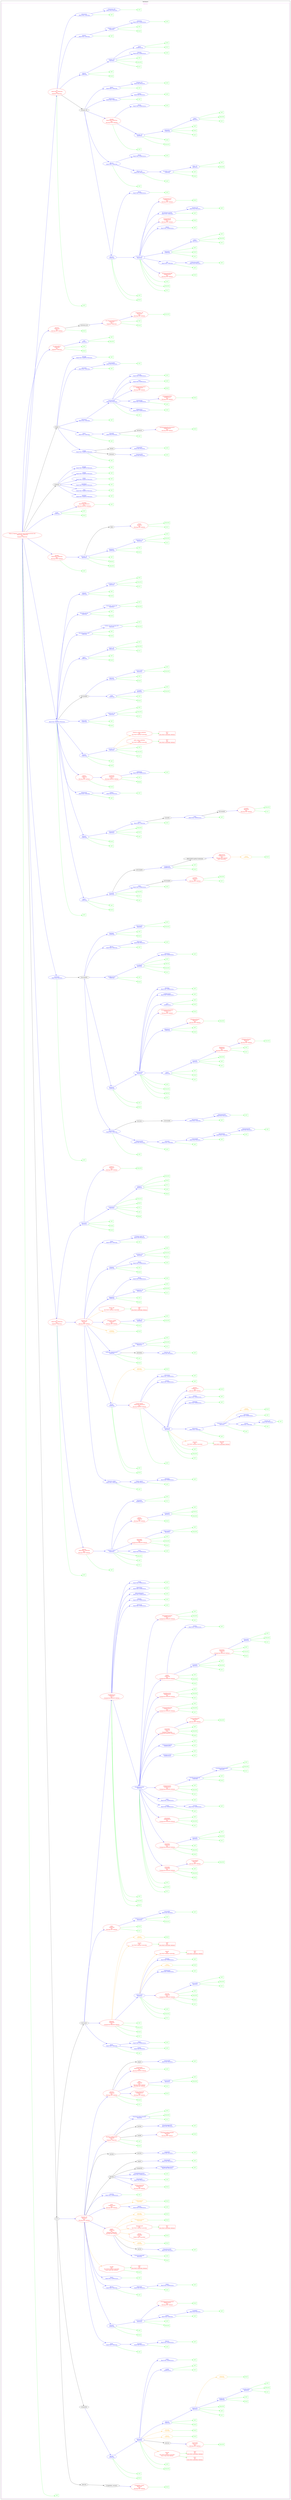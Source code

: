 digraph Cloud_Computing_REST_APIs {
rankdir="LR";
subgraph cluster_0 {
label="Rackspace"
color=black
fontcolor=black
subgraph cluster_1 {
label="AllInOne"
color=violet
fontcolor=violet
subgraph cluster_2 {
label=""
color=white
fontcolor=white
node2 [label="https://{region}.{service}.api.rackspacecloud.com\n Read-Only Collection\nbut\nSingular Collection", shape="ellipse", color="red", fontcolor="red"]
node2 -> node3 [color="green", fontcolor="green"]
subgraph cluster_3 {
label=""
color=white
fontcolor=white
node3 [label="GET", shape="box", color="green", fontcolor="green"]
}
node2 -> node4 [color="black", fontcolor="black"]
subgraph cluster_4 {
label=""
color=white
fontcolor=white
node4 [label="/v1.0", shape="ellipse", color="black", fontcolor="black"]
node4 -> node5 [color="black", fontcolor="black"]
subgraph cluster_5 {
label=""
color=white
fontcolor=white
node5 [label="/execute", shape="ellipse", color="black", fontcolor="black"]
node5 -> node6 [color="black", fontcolor="black"]
subgraph cluster_6 {
label=""
color=white
fontcolor=white
node6 [label="/{capability_version}", shape="ellipse", color="black", fontcolor="black"]
node6 -> node7 [color="blue", fontcolor="blue"]
subgraph cluster_7 {
label=""
color=white
fontcolor=white
node7 [label="/{capability_hash}\n Resource\nbut\nMissing GET Method", shape="ellipse", color="red", fontcolor="red"]
node7 -> node8 [color="green", fontcolor="green"]
subgraph cluster_8 {
label=""
color=white
fontcolor=white
node8 [label="POST", shape="box", color="green", fontcolor="green"]
}
}
}
}
node4 -> node9 [color="black", fontcolor="black"]
subgraph cluster_9 {
label=""
color=white
fontcolor=white
node9 [label="/{tenantId}", shape="ellipse", color="black", fontcolor="black"]
node9 -> node10 [color="blue", fontcolor="blue"]
subgraph cluster_10 {
label=""
color=white
fontcolor=white
node10 [label="/groups\n Collection", shape="ellipse", color="blue", fontcolor="blue"]
node10 -> node11 [color="green", fontcolor="green"]
subgraph cluster_11 {
label=""
color=white
fontcolor=white
node11 [label="POST", shape="box", color="green", fontcolor="green"]
}
node10 -> node12 [color="green", fontcolor="green"]
subgraph cluster_12 {
label=""
color=white
fontcolor=white
node12 [label="GET", shape="box", color="green", fontcolor="green"]
}
node10 -> node13 [color="blue", fontcolor="blue"]
subgraph cluster_13 {
label=""
color=white
fontcolor=white
node13 [label="/{groupId}\n Resource", shape="ellipse", color="blue", fontcolor="blue"]
node13 -> node14 [color="green", fontcolor="green"]
subgraph cluster_14 {
label=""
color=white
fontcolor=white
node14 [label="DELETE", shape="box", color="green", fontcolor="green"]
}
node13 -> node15 [color="green", fontcolor="green"]
subgraph cluster_15 {
label=""
color=white
fontcolor=white
node15 [label="GET", shape="box", color="green", fontcolor="green"]
}
node13 -> node16 [color="orange", fontcolor="orange"]
subgraph cluster_16 {
label=""
color=white
fontcolor=white
node16 [label="/launch\nbut\nNot POST Method Controller\nMore Than One Method", shape="octagon", color="red", fontcolor="red"]
node16 -> node17 [color="green", fontcolor="green"]
subgraph cluster_17 {
label=""
color=white
fontcolor=white
node17 [label="PUT\nbut\nNot POST Controller Method", shape="box", color="red", fontcolor="red"]
}
node16 -> node18 [color="green", fontcolor="green"]
subgraph cluster_18 {
label=""
color=white
fontcolor=white
node18 [label="GET\nbut\nNot POST Controller Method", shape="box", color="red", fontcolor="red"]
}
}
node13 -> node19 [color="black", fontcolor="black"]
subgraph cluster_19 {
label=""
color=white
fontcolor=white
node19 [label="/servers", shape="ellipse", color="black", fontcolor="black"]
node19 -> node20 [color="blue", fontcolor="blue"]
subgraph cluster_20 {
label=""
color=white
fontcolor=white
node20 [label="/{serverId}\n Resource\nbut\nMissing GET Method", shape="ellipse", color="red", fontcolor="red"]
node20 -> node21 [color="green", fontcolor="green"]
subgraph cluster_21 {
label=""
color=white
fontcolor=white
node21 [label="DELETE", shape="box", color="green", fontcolor="green"]
}
}
}
node13 -> node22 [color="orange", fontcolor="orange"]
subgraph cluster_22 {
label=""
color=white
fontcolor=white
node22 [label="/pause\n Controller", shape="octagon", color="orange", fontcolor="orange"]
node22 -> node23 [color="green", fontcolor="green"]
subgraph cluster_23 {
label=""
color=white
fontcolor=white
node23 [label="POST", shape="box", color="green", fontcolor="green"]
}
}
node13 -> node24 [color="orange", fontcolor="orange"]
subgraph cluster_24 {
label=""
color=white
fontcolor=white
node24 [label="/resume\n Controller", shape="octagon", color="orange", fontcolor="orange"]
node24 -> node25 [color="green", fontcolor="green"]
subgraph cluster_25 {
label=""
color=white
fontcolor=white
node25 [label="POST", shape="box", color="green", fontcolor="green"]
}
}
node13 -> node26 [color="blue", fontcolor="blue"]
subgraph cluster_26 {
label=""
color=white
fontcolor=white
node26 [label="/policies\n Collection", shape="ellipse", color="blue", fontcolor="blue"]
node26 -> node27 [color="green", fontcolor="green"]
subgraph cluster_27 {
label=""
color=white
fontcolor=white
node27 [label="POST", shape="box", color="green", fontcolor="green"]
}
node26 -> node28 [color="green", fontcolor="green"]
subgraph cluster_28 {
label=""
color=white
fontcolor=white
node28 [label="GET", shape="box", color="green", fontcolor="green"]
}
node26 -> node29 [color="blue", fontcolor="blue"]
subgraph cluster_29 {
label=""
color=white
fontcolor=white
node29 [label="/{policyId}\n Resource", shape="ellipse", color="blue", fontcolor="blue"]
node29 -> node30 [color="green", fontcolor="green"]
subgraph cluster_30 {
label=""
color=white
fontcolor=white
node30 [label="PUT", shape="box", color="green", fontcolor="green"]
}
node29 -> node31 [color="green", fontcolor="green"]
subgraph cluster_31 {
label=""
color=white
fontcolor=white
node31 [label="GET", shape="box", color="green", fontcolor="green"]
}
node29 -> node32 [color="green", fontcolor="green"]
subgraph cluster_32 {
label=""
color=white
fontcolor=white
node32 [label="DELETE", shape="box", color="green", fontcolor="green"]
}
node29 -> node33 [color="blue", fontcolor="blue"]
subgraph cluster_33 {
label=""
color=white
fontcolor=white
node33 [label="/webhooks\n Collection", shape="ellipse", color="blue", fontcolor="blue"]
node33 -> node34 [color="green", fontcolor="green"]
subgraph cluster_34 {
label=""
color=white
fontcolor=white
node34 [label="POST", shape="box", color="green", fontcolor="green"]
}
node33 -> node35 [color="green", fontcolor="green"]
subgraph cluster_35 {
label=""
color=white
fontcolor=white
node35 [label="GET", shape="box", color="green", fontcolor="green"]
}
node33 -> node36 [color="blue", fontcolor="blue"]
subgraph cluster_36 {
label=""
color=white
fontcolor=white
node36 [label="/{webhookId}\n Resource", shape="ellipse", color="blue", fontcolor="blue"]
node36 -> node37 [color="green", fontcolor="green"]
subgraph cluster_37 {
label=""
color=white
fontcolor=white
node37 [label="PUT", shape="box", color="green", fontcolor="green"]
}
node36 -> node38 [color="green", fontcolor="green"]
subgraph cluster_38 {
label=""
color=white
fontcolor=white
node38 [label="DELETE", shape="box", color="green", fontcolor="green"]
}
node36 -> node39 [color="green", fontcolor="green"]
subgraph cluster_39 {
label=""
color=white
fontcolor=white
node39 [label="GET", shape="box", color="green", fontcolor="green"]
}
}
}
node29 -> node40 [color="orange", fontcolor="orange"]
subgraph cluster_40 {
label=""
color=white
fontcolor=white
node40 [label="/execute\n Controller", shape="octagon", color="orange", fontcolor="orange"]
node40 -> node41 [color="green", fontcolor="green"]
subgraph cluster_41 {
label=""
color=white
fontcolor=white
node41 [label="POST", shape="box", color="green", fontcolor="green"]
}
}
}
}
node13 -> node42 [color="blue", fontcolor="blue"]
subgraph cluster_42 {
label=""
color=white
fontcolor=white
node42 [label="/config\n SubResource", shape="ellipse", color="blue", fontcolor="blue"]
node42 -> node43 [color="green", fontcolor="green"]
subgraph cluster_43 {
label=""
color=white
fontcolor=white
node43 [label="PUT", shape="box", color="green", fontcolor="green"]
}
node42 -> node44 [color="green", fontcolor="green"]
subgraph cluster_44 {
label=""
color=white
fontcolor=white
node44 [label="GET", shape="box", color="green", fontcolor="green"]
}
}
node13 -> node45 [color="blue", fontcolor="blue"]
subgraph cluster_45 {
label=""
color=white
fontcolor=white
node45 [label="/state\n Read-Only SubResource", shape="ellipse", color="blue", fontcolor="blue"]
node45 -> node46 [color="green", fontcolor="green"]
subgraph cluster_46 {
label=""
color=white
fontcolor=white
node46 [label="GET", shape="box", color="green", fontcolor="green"]
}
}
}
}
}
node4 -> node47 [color="blue", fontcolor="blue"]
subgraph cluster_47 {
label=""
color=white
fontcolor=white
node47 [label="/{tenant_id}\n Resource\nbut\nMissing GET Method", shape="ellipse", color="red", fontcolor="red"]
node47 -> node48 [color="blue", fontcolor="blue"]
subgraph cluster_48 {
label=""
color=white
fontcolor=white
node48 [label="/types\n Read-Only Collection", shape="ellipse", color="blue", fontcolor="blue"]
node48 -> node49 [color="green", fontcolor="green"]
subgraph cluster_49 {
label=""
color=white
fontcolor=white
node49 [label="GET", shape="box", color="green", fontcolor="green"]
}
node48 -> node50 [color="blue", fontcolor="blue"]
subgraph cluster_50 {
label=""
color=white
fontcolor=white
node50 [label="/{typeId}\n Read-Only Resource", shape="ellipse", color="blue", fontcolor="blue"]
node50 -> node51 [color="green", fontcolor="green"]
subgraph cluster_51 {
label=""
color=white
fontcolor=white
node51 [label="GET", shape="box", color="green", fontcolor="green"]
}
node50 -> node52 [color="blue", fontcolor="blue"]
subgraph cluster_52 {
label=""
color=white
fontcolor=white
node52 [label="/flavors\n Read-Only SubResource", shape="ellipse", color="blue", fontcolor="blue"]
node52 -> node53 [color="green", fontcolor="green"]
subgraph cluster_53 {
label=""
color=white
fontcolor=white
node53 [label="GET", shape="box", color="green", fontcolor="green"]
}
}
}
}
node47 -> node54 [color="blue", fontcolor="blue"]
subgraph cluster_54 {
label=""
color=white
fontcolor=white
node54 [label="/clusters\n Collection", shape="ellipse", color="blue", fontcolor="blue"]
node54 -> node55 [color="green", fontcolor="green"]
subgraph cluster_55 {
label=""
color=white
fontcolor=white
node55 [label="POST", shape="box", color="green", fontcolor="green"]
}
node54 -> node56 [color="green", fontcolor="green"]
subgraph cluster_56 {
label=""
color=white
fontcolor=white
node56 [label="GET", shape="box", color="green", fontcolor="green"]
}
node54 -> node57 [color="blue", fontcolor="blue"]
subgraph cluster_57 {
label=""
color=white
fontcolor=white
node57 [label="/{clusterId}\n Resource", shape="ellipse", color="blue", fontcolor="blue"]
node57 -> node58 [color="green", fontcolor="green"]
subgraph cluster_58 {
label=""
color=white
fontcolor=white
node58 [label="DELETE", shape="box", color="green", fontcolor="green"]
}
node57 -> node59 [color="green", fontcolor="green"]
subgraph cluster_59 {
label=""
color=white
fontcolor=white
node59 [label="GET", shape="box", color="green", fontcolor="green"]
}
node57 -> node60 [color="blue", fontcolor="blue"]
subgraph cluster_60 {
label=""
color=white
fontcolor=white
node60 [label="/nodes\n Read-Only Collection", shape="ellipse", color="blue", fontcolor="blue"]
node60 -> node61 [color="green", fontcolor="green"]
subgraph cluster_61 {
label=""
color=white
fontcolor=white
node61 [label="GET", shape="box", color="green", fontcolor="green"]
}
node60 -> node62 [color="blue", fontcolor="blue"]
subgraph cluster_62 {
label=""
color=white
fontcolor=white
node62 [label="/{nodeId}\n Read-Only Resource", shape="ellipse", color="blue", fontcolor="blue"]
node62 -> node63 [color="green", fontcolor="green"]
subgraph cluster_63 {
label=""
color=white
fontcolor=white
node63 [label="GET", shape="box", color="green", fontcolor="green"]
}
}
}
node57 -> node64 [color="blue", fontcolor="blue"]
subgraph cluster_64 {
label=""
color=white
fontcolor=white
node64 [label="/action|postClusterAction\n SubResource\nbut\nMissing GET Method", shape="ellipse", color="red", fontcolor="red"]
node64 -> node65 [color="green", fontcolor="green"]
subgraph cluster_65 {
label=""
color=white
fontcolor=white
node65 [label="POST", shape="box", color="green", fontcolor="green"]
}
}
}
}
node47 -> node66 [color="blue", fontcolor="blue"]
subgraph cluster_66 {
label=""
color=white
fontcolor=white
node66 [label="/flavors\n Read-Only Collection", shape="ellipse", color="blue", fontcolor="blue"]
node66 -> node67 [color="green", fontcolor="green"]
subgraph cluster_67 {
label=""
color=white
fontcolor=white
node67 [label="GET", shape="box", color="green", fontcolor="green"]
}
node66 -> node68 [color="blue", fontcolor="blue"]
subgraph cluster_68 {
label=""
color=white
fontcolor=white
node68 [label="/{flavorId}\n Read-Only Resource", shape="ellipse", color="blue", fontcolor="blue"]
node68 -> node69 [color="green", fontcolor="green"]
subgraph cluster_69 {
label=""
color=white
fontcolor=white
node69 [label="GET", shape="box", color="green", fontcolor="green"]
}
node68 -> node70 [color="blue", fontcolor="blue"]
subgraph cluster_70 {
label=""
color=white
fontcolor=white
node70 [label="/types\n Read-Only SubResource", shape="ellipse", color="blue", fontcolor="blue"]
node70 -> node71 [color="green", fontcolor="green"]
subgraph cluster_71 {
label=""
color=white
fontcolor=white
node71 [label="GET", shape="box", color="green", fontcolor="green"]
}
}
}
}
node47 -> node72 [color="blue", fontcolor="blue"]
subgraph cluster_72 {
label=""
color=white
fontcolor=white
node72 [label="/limits\n Read-Only SubResource", shape="ellipse", color="blue", fontcolor="blue"]
node72 -> node73 [color="green", fontcolor="green"]
subgraph cluster_73 {
label=""
color=white
fontcolor=white
node73 [label="GET", shape="box", color="green", fontcolor="green"]
}
}
node47 -> node74 [color="orange", fontcolor="orange"]
subgraph cluster_74 {
label=""
color=white
fontcolor=white
node74 [label="/profile\nbut\nNot POST Method Controller\nMore Than One Method", shape="octagon", color="red", fontcolor="red"]
node74 -> node75 [color="green", fontcolor="green"]
subgraph cluster_75 {
label=""
color=white
fontcolor=white
node75 [label="POST", shape="box", color="green", fontcolor="green"]
}
node74 -> node76 [color="green", fontcolor="green"]
subgraph cluster_76 {
label=""
color=white
fontcolor=white
node76 [label="GET\nbut\nNot POST Controller Method", shape="box", color="red", fontcolor="red"]
}
}
node47 -> node77 [color="blue", fontcolor="blue"]
subgraph cluster_77 {
label=""
color=white
fontcolor=white
node77 [label="/agent\n Collection\nbut\nSingular Collection\nMissing GET Method", shape="ellipse", color="red", fontcolor="red"]
node77 -> node78 [color="blue", fontcolor="blue"]
subgraph cluster_78 {
label=""
color=white
fontcolor=white
node78 [label="/{machineAgentId}\n Resource", shape="ellipse", color="blue", fontcolor="blue"]
node78 -> node79 [color="green", fontcolor="green"]
subgraph cluster_79 {
label=""
color=white
fontcolor=white
node79 [label="POST", shape="box", color="green", fontcolor="green"]
}
node78 -> node80 [color="green", fontcolor="green"]
subgraph cluster_80 {
label=""
color=white
fontcolor=white
node80 [label="GET", shape="box", color="green", fontcolor="green"]
}
}
node77 -> node81 [color="black", fontcolor="black"]
subgraph cluster_81 {
label=""
color=white
fontcolor=white
node81 [label="/server", shape="ellipse", color="black", fontcolor="black"]
node81 -> node82 [color="blue", fontcolor="blue"]
subgraph cluster_82 {
label=""
color=white
fontcolor=white
node82 [label="/{hostServerId}\n Read-Only Resource", shape="ellipse", color="blue", fontcolor="blue"]
node82 -> node83 [color="green", fontcolor="green"]
subgraph cluster_83 {
label=""
color=white
fontcolor=white
node83 [label="GET", shape="box", color="green", fontcolor="green"]
}
}
}
node77 -> node84 [color="orange", fontcolor="orange"]
subgraph cluster_84 {
label=""
color=white
fontcolor=white
node84 [label="/enable\n Controller", shape="octagon", color="orange", fontcolor="orange"]
node84 -> node85 [color="green", fontcolor="green"]
subgraph cluster_85 {
label=""
color=white
fontcolor=white
node85 [label="POST", shape="box", color="green", fontcolor="green"]
}
}
node77 -> node86 [color="orange", fontcolor="orange"]
subgraph cluster_86 {
label=""
color=white
fontcolor=white
node86 [label="/delete\n Controller\nbut\nDelete Verb Controller", shape="octagon", color="red", fontcolor="red"]
node86 -> node87 [color="green", fontcolor="green"]
subgraph cluster_87 {
label=""
color=white
fontcolor=white
node87 [label="POST", shape="box", color="green", fontcolor="green"]
}
}
node77 -> node88 [color="orange", fontcolor="orange"]
subgraph cluster_88 {
label=""
color=white
fontcolor=white
node88 [label="/migratevault\nbut\nNot POST Method Controller", shape="octagon", color="red", fontcolor="red"]
node88 -> node89 [color="green", fontcolor="green"]
subgraph cluster_89 {
label=""
color=white
fontcolor=white
node89 [label="PUT\nbut\nNot POST Controller Method", shape="box", color="red", fontcolor="red"]
}
}
node77 -> node90 [color="orange", fontcolor="orange"]
subgraph cluster_90 {
label=""
color=white
fontcolor=white
node90 [label="/changeencryption\n Controller", shape="octagon", color="orange", fontcolor="orange"]
node90 -> node91 [color="green", fontcolor="green"]
subgraph cluster_91 {
label=""
color=white
fontcolor=white
node91 [label="POST", shape="box", color="green", fontcolor="green"]
}
}
node77 -> node92 [color="orange", fontcolor="orange"]
subgraph cluster_92 {
label=""
color=white
fontcolor=white
node92 [label="/encrypt\n Controller", shape="octagon", color="orange", fontcolor="orange"]
node92 -> node93 [color="green", fontcolor="green"]
subgraph cluster_93 {
label=""
color=white
fontcolor=white
node93 [label="POST", shape="box", color="green", fontcolor="green"]
}
}
}
node47 -> node94 [color="blue", fontcolor="blue"]
subgraph cluster_94 {
label=""
color=white
fontcolor=white
node94 [label="/user\n SubResource\nbut\nMissing GET Method", shape="ellipse", color="red", fontcolor="red"]
node94 -> node95 [color="blue", fontcolor="blue"]
subgraph cluster_95 {
label=""
color=white
fontcolor=white
node95 [label="/agents\n Read-Only SubResource", shape="ellipse", color="blue", fontcolor="blue"]
node95 -> node96 [color="green", fontcolor="green"]
subgraph cluster_96 {
label=""
color=white
fontcolor=white
node96 [label="GET", shape="box", color="green", fontcolor="green"]
}
}
node94 -> node97 [color="orange", fontcolor="orange"]
subgraph cluster_97 {
label=""
color=white
fontcolor=white
node97 [label="/wakeupagents\n Controller", shape="octagon", color="orange", fontcolor="orange"]
node97 -> node98 [color="green", fontcolor="green"]
subgraph cluster_98 {
label=""
color=white
fontcolor=white
node98 [label="POST", shape="box", color="green", fontcolor="green"]
}
}
}
node47 -> node99 [color="blue", fontcolor="blue"]
subgraph cluster_99 {
label=""
color=white
fontcolor=white
node99 [label="/activity\n Read-Only SubResource", shape="ellipse", color="blue", fontcolor="blue"]
node99 -> node100 [color="green", fontcolor="green"]
subgraph cluster_100 {
label=""
color=white
fontcolor=white
node100 [label="GET", shape="box", color="green", fontcolor="green"]
}
}
node47 -> node101 [color="black", fontcolor="black"]
subgraph cluster_101 {
label=""
color=white
fontcolor=white
node101 [label="/backup", shape="ellipse", color="black", fontcolor="black"]
node101 -> node102 [color="blue", fontcolor="blue"]
subgraph cluster_102 {
label=""
color=white
fontcolor=white
node102 [label="/action-requested\n SubResource\nbut\nMissing GET Method", shape="ellipse", color="red", fontcolor="red"]
node102 -> node103 [color="green", fontcolor="green"]
subgraph cluster_103 {
label=""
color=white
fontcolor=white
node103 [label="POST", shape="box", color="green", fontcolor="green"]
}
}
node101 -> node104 [color="blue", fontcolor="blue"]
subgraph cluster_104 {
label=""
color=white
fontcolor=white
node104 [label="/{backupId}\n Read-Only Resource", shape="ellipse", color="blue", fontcolor="blue"]
node104 -> node105 [color="green", fontcolor="green"]
subgraph cluster_105 {
label=""
color=white
fontcolor=white
node105 [label="GET", shape="box", color="green", fontcolor="green"]
}
}
node101 -> node106 [color="blue", fontcolor="blue"]
subgraph cluster_106 {
label=""
color=white
fontcolor=white
node106 [label="/availableforrestore\n Read-Only SubResource", shape="ellipse", color="blue", fontcolor="blue"]
node106 -> node107 [color="green", fontcolor="green"]
subgraph cluster_107 {
label=""
color=white
fontcolor=white
node107 [label="GET", shape="box", color="green", fontcolor="green"]
}
}
node101 -> node108 [color="black", fontcolor="black"]
subgraph cluster_108 {
label=""
color=white
fontcolor=white
node108 [label="/completed", shape="ellipse", color="black", fontcolor="black"]
node108 -> node109 [color="blue", fontcolor="blue"]
subgraph cluster_109 {
label=""
color=white
fontcolor=white
node109 [label="/{backupConfigurationId}\n Read-Only Resource", shape="ellipse", color="blue", fontcolor="blue"]
node109 -> node110 [color="green", fontcolor="green"]
subgraph cluster_110 {
label=""
color=white
fontcolor=white
node110 [label="GET", shape="box", color="green", fontcolor="green"]
}
}
}
node101 -> node111 [color="black", fontcolor="black"]
subgraph cluster_111 {
label=""
color=white
fontcolor=white
node111 [label="/report", shape="ellipse", color="black", fontcolor="black"]
node111 -> node112 [color="blue", fontcolor="blue"]
subgraph cluster_112 {
label=""
color=white
fontcolor=white
node112 [label="/{backupId}\n Read-Only Resource", shape="ellipse", color="blue", fontcolor="blue"]
node112 -> node113 [color="green", fontcolor="green"]
subgraph cluster_113 {
label=""
color=white
fontcolor=white
node113 [label="GET", shape="box", color="green", fontcolor="green"]
}
}
}
}
node47 -> node114 [color="black", fontcolor="black"]
subgraph cluster_114 {
label=""
color=white
fontcolor=white
node114 [label="/system", shape="ellipse", color="black", fontcolor="black"]
node114 -> node115 [color="black", fontcolor="black"]
subgraph cluster_115 {
label=""
color=white
fontcolor=white
node115 [label="/activity", shape="ellipse", color="black", fontcolor="black"]
node115 -> node116 [color="blue", fontcolor="blue"]
subgraph cluster_116 {
label=""
color=white
fontcolor=white
node116 [label="/{agentId}\n Read-Only Resource", shape="ellipse", color="blue", fontcolor="blue"]
node116 -> node117 [color="green", fontcolor="green"]
subgraph cluster_117 {
label=""
color=white
fontcolor=white
node117 [label="GET", shape="box", color="green", fontcolor="green"]
}
}
}
}
node47 -> node118 [color="blue", fontcolor="blue"]
subgraph cluster_118 {
label=""
color=white
fontcolor=white
node118 [label="/backup-configuration\n Collection\nbut\nSingular Collection", shape="ellipse", color="red", fontcolor="red"]
node118 -> node119 [color="green", fontcolor="green"]
subgraph cluster_119 {
label=""
color=white
fontcolor=white
node119 [label="POST", shape="box", color="green", fontcolor="green"]
}
node118 -> node120 [color="green", fontcolor="green"]
subgraph cluster_120 {
label=""
color=white
fontcolor=white
node120 [label="GET", shape="box", color="green", fontcolor="green"]
}
node118 -> node121 [color="black", fontcolor="black"]
subgraph cluster_121 {
label=""
color=white
fontcolor=white
node121 [label="/enable", shape="ellipse", color="black", fontcolor="black"]
node121 -> node122 [color="blue", fontcolor="blue"]
subgraph cluster_122 {
label=""
color=white
fontcolor=white
node122 [label="/{backupConfigurationId}\n Resource\nbut\nMissing GET Method", shape="ellipse", color="red", fontcolor="red"]
node122 -> node123 [color="green", fontcolor="green"]
subgraph cluster_123 {
label=""
color=white
fontcolor=white
node123 [label="POST", shape="box", color="green", fontcolor="green"]
}
}
}
node118 -> node124 [color="black", fontcolor="black"]
subgraph cluster_124 {
label=""
color=white
fontcolor=white
node124 [label="/system", shape="ellipse", color="black", fontcolor="black"]
node124 -> node125 [color="blue", fontcolor="blue"]
subgraph cluster_125 {
label=""
color=white
fontcolor=white
node125 [label="/{machineAgentId}\n Read-Only Resource", shape="ellipse", color="blue", fontcolor="blue"]
node125 -> node126 [color="green", fontcolor="green"]
subgraph cluster_126 {
label=""
color=white
fontcolor=white
node126 [label="GET", shape="box", color="green", fontcolor="green"]
}
}
}
node118 -> node127 [color="blue", fontcolor="blue"]
subgraph cluster_127 {
label=""
color=white
fontcolor=white
node127 [label="/{backupConfigurationId}\n Resource", shape="ellipse", color="blue", fontcolor="blue"]
node127 -> node128 [color="green", fontcolor="green"]
subgraph cluster_128 {
label=""
color=white
fontcolor=white
node128 [label="PUT", shape="box", color="green", fontcolor="green"]
}
node127 -> node129 [color="green", fontcolor="green"]
subgraph cluster_129 {
label=""
color=white
fontcolor=white
node129 [label="DELETE", shape="box", color="green", fontcolor="green"]
}
node127 -> node130 [color="green", fontcolor="green"]
subgraph cluster_130 {
label=""
color=white
fontcolor=white
node130 [label="GET", shape="box", color="green", fontcolor="green"]
}
}
}
node47 -> node131 [color="blue", fontcolor="blue"]
subgraph cluster_131 {
label=""
color=white
fontcolor=white
node131 [label="/restore\n Collection\nbut\nMissing GET Method", shape="ellipse", color="red", fontcolor="red"]
node131 -> node132 [color="green", fontcolor="green"]
subgraph cluster_132 {
label=""
color=white
fontcolor=white
node132 [label="PUT", shape="box", color="green", fontcolor="green"]
}
node131 -> node133 [color="green", fontcolor="green"]
subgraph cluster_133 {
label=""
color=white
fontcolor=white
node133 [label="POST", shape="box", color="green", fontcolor="green"]
}
node131 -> node134 [color="blue", fontcolor="blue"]
subgraph cluster_134 {
label=""
color=white
fontcolor=white
node134 [label="/action-requested\n SubResource\nbut\nMissing GET Method", shape="ellipse", color="red", fontcolor="red"]
node134 -> node135 [color="green", fontcolor="green"]
subgraph cluster_135 {
label=""
color=white
fontcolor=white
node135 [label="POST", shape="box", color="green", fontcolor="green"]
}
}
node131 -> node136 [color="blue", fontcolor="blue"]
subgraph cluster_136 {
label=""
color=white
fontcolor=white
node136 [label="/files\n Collection\nbut\nMissing POST Method\nMissing GET Method", shape="ellipse", color="red", fontcolor="red"]
node136 -> node137 [color="green", fontcolor="green"]
subgraph cluster_137 {
label=""
color=white
fontcolor=white
node137 [label="PUT", shape="box", color="green", fontcolor="green"]
}
node136 -> node138 [color="blue", fontcolor="blue"]
subgraph cluster_138 {
label=""
color=white
fontcolor=white
node138 [label="/{restoreId}\n Resource", shape="ellipse", color="blue", fontcolor="blue"]
node138 -> node139 [color="green", fontcolor="green"]
subgraph cluster_139 {
label=""
color=white
fontcolor=white
node139 [label="DELETE", shape="box", color="green", fontcolor="green"]
}
node138 -> node140 [color="green", fontcolor="green"]
subgraph cluster_140 {
label=""
color=white
fontcolor=white
node140 [label="GET", shape="box", color="green", fontcolor="green"]
}
}
}
node131 -> node141 [color="blue", fontcolor="blue"]
subgraph cluster_141 {
label=""
color=white
fontcolor=white
node141 [label="/{restoreId}\n Read-Only Resource\nbut\nMissing DELETE Method", shape="ellipse", color="red", fontcolor="red"]
node141 -> node142 [color="green", fontcolor="green"]
subgraph cluster_142 {
label=""
color=white
fontcolor=white
node142 [label="GET", shape="box", color="green", fontcolor="green"]
}
}
node131 -> node143 [color="black", fontcolor="black"]
subgraph cluster_143 {
label=""
color=white
fontcolor=white
node143 [label="/report", shape="ellipse", color="black", fontcolor="black"]
node143 -> node144 [color="blue", fontcolor="blue"]
subgraph cluster_144 {
label=""
color=white
fontcolor=white
node144 [label="/{restoreId}\n Read-Only Resource", shape="ellipse", color="blue", fontcolor="blue"]
node144 -> node145 [color="green", fontcolor="green"]
subgraph cluster_145 {
label=""
color=white
fontcolor=white
node145 [label="GET", shape="box", color="green", fontcolor="green"]
}
}
}
}
}
node4 -> node146 [color="black", fontcolor="black"]
subgraph cluster_146 {
label=""
color=white
fontcolor=white
node146 [label="/{account}", shape="ellipse", color="black", fontcolor="black"]
node146 -> node147 [color="blue", fontcolor="blue"]
subgraph cluster_147 {
label=""
color=white
fontcolor=white
node147 [label="/limits\n Read-Only Collection", shape="ellipse", color="blue", fontcolor="blue"]
node147 -> node148 [color="green", fontcolor="green"]
subgraph cluster_148 {
label=""
color=white
fontcolor=white
node148 [label="GET", shape="box", color="green", fontcolor="green"]
}
node147 -> node149 [color="blue", fontcolor="blue"]
subgraph cluster_149 {
label=""
color=white
fontcolor=white
node149 [label="/{type}\n Read-Only Resource", shape="ellipse", color="blue", fontcolor="blue"]
node149 -> node150 [color="green", fontcolor="green"]
subgraph cluster_150 {
label=""
color=white
fontcolor=white
node150 [label="GET", shape="box", color="green", fontcolor="green"]
}
}
node147 -> node151 [color="blue", fontcolor="blue"]
subgraph cluster_151 {
label=""
color=white
fontcolor=white
node151 [label="/types\n Read-Only SubResource", shape="ellipse", color="blue", fontcolor="blue"]
node151 -> node152 [color="green", fontcolor="green"]
subgraph cluster_152 {
label=""
color=white
fontcolor=white
node152 [label="GET", shape="box", color="green", fontcolor="green"]
}
}
}
node146 -> node153 [color="blue", fontcolor="blue"]
subgraph cluster_153 {
label=""
color=white
fontcolor=white
node153 [label="/domains\n Collection\nbut\nUnexpected DELETE Method", shape="ellipse", color="red", fontcolor="red"]
node153 -> node154 [color="green", fontcolor="green"]
subgraph cluster_154 {
label=""
color=white
fontcolor=white
node154 [label="PUT", shape="box", color="green", fontcolor="green"]
}
node153 -> node155 [color="green", fontcolor="green"]
subgraph cluster_155 {
label=""
color=white
fontcolor=white
node155 [label="POST", shape="box", color="green", fontcolor="green"]
}
node153 -> node156 [color="green", fontcolor="green"]
subgraph cluster_156 {
label=""
color=white
fontcolor=white
node156 [label="DELETE", shape="box", color="green", fontcolor="green"]
}
node153 -> node157 [color="green", fontcolor="green"]
subgraph cluster_157 {
label=""
color=white
fontcolor=white
node157 [label="GET", shape="box", color="green", fontcolor="green"]
}
node153 -> node158 [color="blue", fontcolor="blue"]
subgraph cluster_158 {
label=""
color=white
fontcolor=white
node158 [label="/{domainId}\n Resource", shape="ellipse", color="blue", fontcolor="blue"]
node158 -> node159 [color="green", fontcolor="green"]
subgraph cluster_159 {
label=""
color=white
fontcolor=white
node159 [label="PUT", shape="box", color="green", fontcolor="green"]
}
node158 -> node160 [color="green", fontcolor="green"]
subgraph cluster_160 {
label=""
color=white
fontcolor=white
node160 [label="DELETE", shape="box", color="green", fontcolor="green"]
}
node158 -> node161 [color="green", fontcolor="green"]
subgraph cluster_161 {
label=""
color=white
fontcolor=white
node161 [label="GET", shape="box", color="green", fontcolor="green"]
}
node158 -> node162 [color="blue", fontcolor="blue"]
subgraph cluster_162 {
label=""
color=white
fontcolor=white
node162 [label="/records\n Collection\nbut\nUnexpected DELETE Method", shape="ellipse", color="red", fontcolor="red"]
node162 -> node163 [color="green", fontcolor="green"]
subgraph cluster_163 {
label=""
color=white
fontcolor=white
node163 [label="PUT", shape="box", color="green", fontcolor="green"]
}
node162 -> node164 [color="green", fontcolor="green"]
subgraph cluster_164 {
label=""
color=white
fontcolor=white
node164 [label="POST", shape="box", color="green", fontcolor="green"]
}
node162 -> node165 [color="green", fontcolor="green"]
subgraph cluster_165 {
label=""
color=white
fontcolor=white
node165 [label="DELETE", shape="box", color="green", fontcolor="green"]
}
node162 -> node166 [color="green", fontcolor="green"]
subgraph cluster_166 {
label=""
color=white
fontcolor=white
node166 [label="GET", shape="box", color="green", fontcolor="green"]
}
node162 -> node167 [color="blue", fontcolor="blue"]
subgraph cluster_167 {
label=""
color=white
fontcolor=white
node167 [label="/{recordId}\n Resource", shape="ellipse", color="blue", fontcolor="blue"]
node167 -> node168 [color="green", fontcolor="green"]
subgraph cluster_168 {
label=""
color=white
fontcolor=white
node168 [label="PUT", shape="box", color="green", fontcolor="green"]
}
node167 -> node169 [color="green", fontcolor="green"]
subgraph cluster_169 {
label=""
color=white
fontcolor=white
node169 [label="DELETE", shape="box", color="green", fontcolor="green"]
}
node167 -> node170 [color="green", fontcolor="green"]
subgraph cluster_170 {
label=""
color=white
fontcolor=white
node170 [label="GET", shape="box", color="green", fontcolor="green"]
}
}
}
node158 -> node171 [color="blue", fontcolor="blue"]
subgraph cluster_171 {
label=""
color=white
fontcolor=white
node171 [label="/subdomains\n Read-Only SubResource", shape="ellipse", color="blue", fontcolor="blue"]
node171 -> node172 [color="green", fontcolor="green"]
subgraph cluster_172 {
label=""
color=white
fontcolor=white
node172 [label="GET", shape="box", color="green", fontcolor="green"]
}
}
node158 -> node173 [color="orange", fontcolor="orange"]
subgraph cluster_173 {
label=""
color=white
fontcolor=white
node173 [label="/clone\n Controller", shape="octagon", color="orange", fontcolor="orange"]
node173 -> node174 [color="green", fontcolor="green"]
subgraph cluster_174 {
label=""
color=white
fontcolor=white
node174 [label="POST", shape="box", color="green", fontcolor="green"]
}
}
node158 -> node175 [color="blue", fontcolor="blue"]
subgraph cluster_175 {
label=""
color=white
fontcolor=white
node175 [label="/changes\n Read-Only SubResource", shape="ellipse", color="blue", fontcolor="blue"]
node175 -> node176 [color="green", fontcolor="green"]
subgraph cluster_176 {
label=""
color=white
fontcolor=white
node176 [label="GET", shape="box", color="green", fontcolor="green"]
}
}
node158 -> node177 [color="orange", fontcolor="orange"]
subgraph cluster_177 {
label=""
color=white
fontcolor=white
node177 [label="/export\nbut\nNot POST Method Controller", shape="octagon", color="red", fontcolor="red"]
node177 -> node178 [color="green", fontcolor="green"]
subgraph cluster_178 {
label=""
color=white
fontcolor=white
node178 [label="GET\nbut\nNot POST Controller Method", shape="box", color="red", fontcolor="red"]
}
}
}
node153 -> node179 [color="orange", fontcolor="orange"]
subgraph cluster_179 {
label=""
color=white
fontcolor=white
node179 [label="/search\nbut\nNot POST Method Controller", shape="octagon", color="red", fontcolor="red"]
node179 -> node180 [color="green", fontcolor="green"]
subgraph cluster_180 {
label=""
color=white
fontcolor=white
node180 [label="GET\nbut\nNot POST Controller Method", shape="box", color="red", fontcolor="red"]
}
}
node153 -> node181 [color="orange", fontcolor="orange"]
subgraph cluster_181 {
label=""
color=white
fontcolor=white
node181 [label="/import\n Controller", shape="octagon", color="orange", fontcolor="orange"]
node181 -> node182 [color="green", fontcolor="green"]
subgraph cluster_182 {
label=""
color=white
fontcolor=white
node182 [label="POST", shape="box", color="green", fontcolor="green"]
}
}
}
node146 -> node183 [color="blue", fontcolor="blue"]
subgraph cluster_183 {
label=""
color=white
fontcolor=white
node183 [label="/rdns\n Collection\nbut\nMissing GET Method", shape="ellipse", color="red", fontcolor="red"]
node183 -> node184 [color="green", fontcolor="green"]
subgraph cluster_184 {
label=""
color=white
fontcolor=white
node184 [label="PUT", shape="box", color="green", fontcolor="green"]
}
node183 -> node185 [color="green", fontcolor="green"]
subgraph cluster_185 {
label=""
color=white
fontcolor=white
node185 [label="POST", shape="box", color="green", fontcolor="green"]
}
node183 -> node186 [color="blue", fontcolor="blue"]
subgraph cluster_186 {
label=""
color=white
fontcolor=white
node186 [label="/{service-name}\n Resource", shape="ellipse", color="blue", fontcolor="blue"]
node186 -> node187 [color="green", fontcolor="green"]
subgraph cluster_187 {
label=""
color=white
fontcolor=white
node187 [label="DELETE", shape="box", color="green", fontcolor="green"]
}
node186 -> node188 [color="green", fontcolor="green"]
subgraph cluster_188 {
label=""
color=white
fontcolor=white
node188 [label="GET", shape="box", color="green", fontcolor="green"]
}
node186 -> node189 [color="blue", fontcolor="blue"]
subgraph cluster_189 {
label=""
color=white
fontcolor=white
node189 [label="/{recordId}\n Read-Only Resource", shape="ellipse", color="blue", fontcolor="blue"]
node189 -> node190 [color="green", fontcolor="green"]
subgraph cluster_190 {
label=""
color=white
fontcolor=white
node190 [label="GET", shape="box", color="green", fontcolor="green"]
}
}
}
}
node146 -> node191 [color="blue", fontcolor="blue"]
subgraph cluster_191 {
label=""
color=white
fontcolor=white
node191 [label="/loadbalancers\n Collection\nbut\nUnexpected DELETE Method", shape="ellipse", color="red", fontcolor="red"]
node191 -> node192 [color="green", fontcolor="green"]
subgraph cluster_192 {
label=""
color=white
fontcolor=white
node192 [label="POST", shape="box", color="green", fontcolor="green"]
}
node191 -> node193 [color="green", fontcolor="green"]
subgraph cluster_193 {
label=""
color=white
fontcolor=white
node193 [label="DELETE", shape="box", color="green", fontcolor="green"]
}
node191 -> node194 [color="green", fontcolor="green"]
subgraph cluster_194 {
label=""
color=white
fontcolor=white
node194 [label="GET", shape="box", color="green", fontcolor="green"]
}
node191 -> node195 [color="blue", fontcolor="blue"]
subgraph cluster_195 {
label=""
color=white
fontcolor=white
node195 [label="/{loadBalancerId}\n Resource", shape="ellipse", color="blue", fontcolor="blue"]
node195 -> node196 [color="green", fontcolor="green"]
subgraph cluster_196 {
label=""
color=white
fontcolor=white
node196 [label="PUT", shape="box", color="green", fontcolor="green"]
}
node195 -> node197 [color="green", fontcolor="green"]
subgraph cluster_197 {
label=""
color=white
fontcolor=white
node197 [label="DELETE", shape="box", color="green", fontcolor="green"]
}
node195 -> node198 [color="green", fontcolor="green"]
subgraph cluster_198 {
label=""
color=white
fontcolor=white
node198 [label="GET", shape="box", color="green", fontcolor="green"]
}
node195 -> node199 [color="blue", fontcolor="blue"]
subgraph cluster_199 {
label=""
color=white
fontcolor=white
node199 [label="/virtualips\n Collection\nbut\nUnexpected DELETE Method", shape="ellipse", color="red", fontcolor="red"]
node199 -> node200 [color="green", fontcolor="green"]
subgraph cluster_200 {
label=""
color=white
fontcolor=white
node200 [label="POST", shape="box", color="green", fontcolor="green"]
}
node199 -> node201 [color="green", fontcolor="green"]
subgraph cluster_201 {
label=""
color=white
fontcolor=white
node201 [label="DELETE", shape="box", color="green", fontcolor="green"]
}
node199 -> node202 [color="green", fontcolor="green"]
subgraph cluster_202 {
label=""
color=white
fontcolor=white
node202 [label="GET", shape="box", color="green", fontcolor="green"]
}
node199 -> node203 [color="blue", fontcolor="blue"]
subgraph cluster_203 {
label=""
color=white
fontcolor=white
node203 [label="/{virtualIpId}\n Resource\nbut\nMissing GET Method", shape="ellipse", color="red", fontcolor="red"]
node203 -> node204 [color="green", fontcolor="green"]
subgraph cluster_204 {
label=""
color=white
fontcolor=white
node204 [label="DELETE", shape="box", color="green", fontcolor="green"]
}
}
}
node195 -> node205 [color="blue", fontcolor="blue"]
subgraph cluster_205 {
label=""
color=white
fontcolor=white
node205 [label="/metadata\n Collection\nbut\nUnexpected DELETE Method", shape="ellipse", color="red", fontcolor="red"]
node205 -> node206 [color="green", fontcolor="green"]
subgraph cluster_206 {
label=""
color=white
fontcolor=white
node206 [label="POST", shape="box", color="green", fontcolor="green"]
}
node205 -> node207 [color="green", fontcolor="green"]
subgraph cluster_207 {
label=""
color=white
fontcolor=white
node207 [label="DELETE", shape="box", color="green", fontcolor="green"]
}
node205 -> node208 [color="green", fontcolor="green"]
subgraph cluster_208 {
label=""
color=white
fontcolor=white
node208 [label="GET", shape="box", color="green", fontcolor="green"]
}
node205 -> node209 [color="blue", fontcolor="blue"]
subgraph cluster_209 {
label=""
color=white
fontcolor=white
node209 [label="/{metaId}\n Resource", shape="ellipse", color="blue", fontcolor="blue"]
node209 -> node210 [color="green", fontcolor="green"]
subgraph cluster_210 {
label=""
color=white
fontcolor=white
node210 [label="PUT", shape="box", color="green", fontcolor="green"]
}
node209 -> node211 [color="green", fontcolor="green"]
subgraph cluster_211 {
label=""
color=white
fontcolor=white
node211 [label="DELETE", shape="box", color="green", fontcolor="green"]
}
node209 -> node212 [color="green", fontcolor="green"]
subgraph cluster_212 {
label=""
color=white
fontcolor=white
node212 [label="GET", shape="box", color="green", fontcolor="green"]
}
}
}
node195 -> node213 [color="blue", fontcolor="blue"]
subgraph cluster_213 {
label=""
color=white
fontcolor=white
node213 [label="/errorpage\n SubResource\nbut\nUnexpected DELETE Method", shape="ellipse", color="red", fontcolor="red"]
node213 -> node214 [color="green", fontcolor="green"]
subgraph cluster_214 {
label=""
color=white
fontcolor=white
node214 [label="PUT", shape="box", color="green", fontcolor="green"]
}
node213 -> node215 [color="green", fontcolor="green"]
subgraph cluster_215 {
label=""
color=white
fontcolor=white
node215 [label="DELETE", shape="box", color="green", fontcolor="green"]
}
node213 -> node216 [color="green", fontcolor="green"]
subgraph cluster_216 {
label=""
color=white
fontcolor=white
node216 [label="GET", shape="box", color="green", fontcolor="green"]
}
}
node195 -> node217 [color="blue", fontcolor="blue"]
subgraph cluster_217 {
label=""
color=white
fontcolor=white
node217 [label="/usage\n Read-Only SubResource", shape="ellipse", color="blue", fontcolor="blue"]
node217 -> node218 [color="green", fontcolor="green"]
subgraph cluster_218 {
label=""
color=white
fontcolor=white
node218 [label="GET", shape="box", color="green", fontcolor="green"]
}
node217 -> node219 [color="blue", fontcolor="blue"]
subgraph cluster_219 {
label=""
color=white
fontcolor=white
node219 [label="/current\n Read-Only SubResource", shape="ellipse", color="blue", fontcolor="blue"]
node219 -> node220 [color="green", fontcolor="green"]
subgraph cluster_220 {
label=""
color=white
fontcolor=white
node220 [label="GET", shape="box", color="green", fontcolor="green"]
}
}
}
node195 -> node221 [color="blue", fontcolor="blue"]
subgraph cluster_221 {
label=""
color=white
fontcolor=white
node221 [label="/stats\n Read-Only SubResource", shape="ellipse", color="blue", fontcolor="blue"]
node221 -> node222 [color="green", fontcolor="green"]
subgraph cluster_222 {
label=""
color=white
fontcolor=white
node222 [label="GET", shape="box", color="green", fontcolor="green"]
}
}
node195 -> node223 [color="blue", fontcolor="blue"]
subgraph cluster_223 {
label=""
color=white
fontcolor=white
node223 [label="/ssltermination\n SubResource\nbut\nUnexpected DELETE Method", shape="ellipse", color="red", fontcolor="red"]
node223 -> node224 [color="green", fontcolor="green"]
subgraph cluster_224 {
label=""
color=white
fontcolor=white
node224 [label="PUT", shape="box", color="green", fontcolor="green"]
}
node223 -> node225 [color="green", fontcolor="green"]
subgraph cluster_225 {
label=""
color=white
fontcolor=white
node225 [label="DELETE", shape="box", color="green", fontcolor="green"]
}
node223 -> node226 [color="green", fontcolor="green"]
subgraph cluster_226 {
label=""
color=white
fontcolor=white
node226 [label="GET", shape="box", color="green", fontcolor="green"]
}
node223 -> node227 [color="blue", fontcolor="blue"]
subgraph cluster_227 {
label=""
color=white
fontcolor=white
node227 [label="/certificatemappings\n Collection", shape="ellipse", color="blue", fontcolor="blue"]
node227 -> node228 [color="green", fontcolor="green"]
subgraph cluster_228 {
label=""
color=white
fontcolor=white
node228 [label="POST", shape="box", color="green", fontcolor="green"]
}
node227 -> node229 [color="green", fontcolor="green"]
subgraph cluster_229 {
label=""
color=white
fontcolor=white
node229 [label="GET", shape="box", color="green", fontcolor="green"]
}
node227 -> node230 [color="blue", fontcolor="blue"]
subgraph cluster_230 {
label=""
color=white
fontcolor=white
node230 [label="/{certificateMappingId}\n Resource", shape="ellipse", color="blue", fontcolor="blue"]
node230 -> node231 [color="green", fontcolor="green"]
subgraph cluster_231 {
label=""
color=white
fontcolor=white
node231 [label="PUT", shape="box", color="green", fontcolor="green"]
}
node230 -> node232 [color="green", fontcolor="green"]
subgraph cluster_232 {
label=""
color=white
fontcolor=white
node232 [label="DELETE", shape="box", color="green", fontcolor="green"]
}
node230 -> node233 [color="green", fontcolor="green"]
subgraph cluster_233 {
label=""
color=white
fontcolor=white
node233 [label="GET", shape="box", color="green", fontcolor="green"]
}
}
}
}
node195 -> node234 [color="blue", fontcolor="blue"]
subgraph cluster_234 {
label=""
color=white
fontcolor=white
node234 [label="/contentcaching\n SubResource", shape="ellipse", color="blue", fontcolor="blue"]
node234 -> node235 [color="green", fontcolor="green"]
subgraph cluster_235 {
label=""
color=white
fontcolor=white
node235 [label="PUT", shape="box", color="green", fontcolor="green"]
}
node234 -> node236 [color="green", fontcolor="green"]
subgraph cluster_236 {
label=""
color=white
fontcolor=white
node236 [label="GET", shape="box", color="green", fontcolor="green"]
}
}
node195 -> node237 [color="blue", fontcolor="blue"]
subgraph cluster_237 {
label=""
color=white
fontcolor=white
node237 [label="/connectionlogging\n SubResource", shape="ellipse", color="blue", fontcolor="blue"]
node237 -> node238 [color="green", fontcolor="green"]
subgraph cluster_238 {
label=""
color=white
fontcolor=white
node238 [label="PUT", shape="box", color="green", fontcolor="green"]
}
node237 -> node239 [color="green", fontcolor="green"]
subgraph cluster_239 {
label=""
color=white
fontcolor=white
node239 [label="GET", shape="box", color="green", fontcolor="green"]
}
}
node195 -> node240 [color="blue", fontcolor="blue"]
subgraph cluster_240 {
label=""
color=white
fontcolor=white
node240 [label="/accesslist\n Collection\nbut\nSingular Collection\nUnexpected DELETE Method", shape="ellipse", color="red", fontcolor="red"]
node240 -> node241 [color="green", fontcolor="green"]
subgraph cluster_241 {
label=""
color=white
fontcolor=white
node241 [label="POST", shape="box", color="green", fontcolor="green"]
}
node240 -> node242 [color="green", fontcolor="green"]
subgraph cluster_242 {
label=""
color=white
fontcolor=white
node242 [label="DELETE", shape="box", color="green", fontcolor="green"]
}
node240 -> node243 [color="green", fontcolor="green"]
subgraph cluster_243 {
label=""
color=white
fontcolor=white
node243 [label="GET", shape="box", color="green", fontcolor="green"]
}
node240 -> node244 [color="blue", fontcolor="blue"]
subgraph cluster_244 {
label=""
color=white
fontcolor=white
node244 [label="/{networkItemId}\n Resource\nbut\nMissing GET Method", shape="ellipse", color="red", fontcolor="red"]
node244 -> node245 [color="green", fontcolor="green"]
subgraph cluster_245 {
label=""
color=white
fontcolor=white
node245 [label="DELETE", shape="box", color="green", fontcolor="green"]
}
}
}
node195 -> node246 [color="blue", fontcolor="blue"]
subgraph cluster_246 {
label=""
color=white
fontcolor=white
node246 [label="/connectionthrottle\n SubResource\nbut\nUnexpected DELETE Method", shape="ellipse", color="red", fontcolor="red"]
node246 -> node247 [color="green", fontcolor="green"]
subgraph cluster_247 {
label=""
color=white
fontcolor=white
node247 [label="PUT", shape="box", color="green", fontcolor="green"]
}
node246 -> node248 [color="green", fontcolor="green"]
subgraph cluster_248 {
label=""
color=white
fontcolor=white
node248 [label="DELETE", shape="box", color="green", fontcolor="green"]
}
node246 -> node249 [color="green", fontcolor="green"]
subgraph cluster_249 {
label=""
color=white
fontcolor=white
node249 [label="GET", shape="box", color="green", fontcolor="green"]
}
}
node195 -> node250 [color="blue", fontcolor="blue"]
subgraph cluster_250 {
label=""
color=white
fontcolor=white
node250 [label="/healthmonitor\n SubResource\nbut\nUnexpected DELETE Method", shape="ellipse", color="red", fontcolor="red"]
node250 -> node251 [color="green", fontcolor="green"]
subgraph cluster_251 {
label=""
color=white
fontcolor=white
node251 [label="PUT", shape="box", color="green", fontcolor="green"]
}
node250 -> node252 [color="green", fontcolor="green"]
subgraph cluster_252 {
label=""
color=white
fontcolor=white
node252 [label="DELETE", shape="box", color="green", fontcolor="green"]
}
node250 -> node253 [color="green", fontcolor="green"]
subgraph cluster_253 {
label=""
color=white
fontcolor=white
node253 [label="GET", shape="box", color="green", fontcolor="green"]
}
}
node195 -> node254 [color="blue", fontcolor="blue"]
subgraph cluster_254 {
label=""
color=white
fontcolor=white
node254 [label="/nodes\n Collection\nbut\nUnexpected DELETE Method", shape="ellipse", color="red", fontcolor="red"]
node254 -> node255 [color="green", fontcolor="green"]
subgraph cluster_255 {
label=""
color=white
fontcolor=white
node255 [label="POST", shape="box", color="green", fontcolor="green"]
}
node254 -> node256 [color="green", fontcolor="green"]
subgraph cluster_256 {
label=""
color=white
fontcolor=white
node256 [label="DELETE", shape="box", color="green", fontcolor="green"]
}
node254 -> node257 [color="green", fontcolor="green"]
subgraph cluster_257 {
label=""
color=white
fontcolor=white
node257 [label="GET", shape="box", color="green", fontcolor="green"]
}
node254 -> node258 [color="blue", fontcolor="blue"]
subgraph cluster_258 {
label=""
color=white
fontcolor=white
node258 [label="/{nodeId}\n Resource", shape="ellipse", color="blue", fontcolor="blue"]
node258 -> node259 [color="green", fontcolor="green"]
subgraph cluster_259 {
label=""
color=white
fontcolor=white
node259 [label="PUT", shape="box", color="green", fontcolor="green"]
}
node258 -> node260 [color="green", fontcolor="green"]
subgraph cluster_260 {
label=""
color=white
fontcolor=white
node260 [label="DELETE", shape="box", color="green", fontcolor="green"]
}
node258 -> node261 [color="green", fontcolor="green"]
subgraph cluster_261 {
label=""
color=white
fontcolor=white
node261 [label="GET", shape="box", color="green", fontcolor="green"]
}
node258 -> node262 [color="blue", fontcolor="blue"]
subgraph cluster_262 {
label=""
color=white
fontcolor=white
node262 [label="/metadata\n Collection\nbut\nUnexpected DELETE Method", shape="ellipse", color="red", fontcolor="red"]
node262 -> node263 [color="green", fontcolor="green"]
subgraph cluster_263 {
label=""
color=white
fontcolor=white
node263 [label="POST", shape="box", color="green", fontcolor="green"]
}
node262 -> node264 [color="green", fontcolor="green"]
subgraph cluster_264 {
label=""
color=white
fontcolor=white
node264 [label="DELETE", shape="box", color="green", fontcolor="green"]
}
node262 -> node265 [color="green", fontcolor="green"]
subgraph cluster_265 {
label=""
color=white
fontcolor=white
node265 [label="GET", shape="box", color="green", fontcolor="green"]
}
node262 -> node266 [color="blue", fontcolor="blue"]
subgraph cluster_266 {
label=""
color=white
fontcolor=white
node266 [label="/{metaId}\n Resource", shape="ellipse", color="blue", fontcolor="blue"]
node266 -> node267 [color="green", fontcolor="green"]
subgraph cluster_267 {
label=""
color=white
fontcolor=white
node267 [label="PUT", shape="box", color="green", fontcolor="green"]
}
node266 -> node268 [color="green", fontcolor="green"]
subgraph cluster_268 {
label=""
color=white
fontcolor=white
node268 [label="DELETE", shape="box", color="green", fontcolor="green"]
}
node266 -> node269 [color="green", fontcolor="green"]
subgraph cluster_269 {
label=""
color=white
fontcolor=white
node269 [label="GET", shape="box", color="green", fontcolor="green"]
}
}
}
}
node254 -> node270 [color="blue", fontcolor="blue"]
subgraph cluster_270 {
label=""
color=white
fontcolor=white
node270 [label="/events\n Read-Only SubResource", shape="ellipse", color="blue", fontcolor="blue"]
node270 -> node271 [color="green", fontcolor="green"]
subgraph cluster_271 {
label=""
color=white
fontcolor=white
node271 [label="GET", shape="box", color="green", fontcolor="green"]
}
}
}
node195 -> node272 [color="blue", fontcolor="blue"]
subgraph cluster_272 {
label=""
color=white
fontcolor=white
node272 [label="/sessionpersistence\n SubResource\nbut\nUnexpected DELETE Method", shape="ellipse", color="red", fontcolor="red"]
node272 -> node273 [color="green", fontcolor="green"]
subgraph cluster_273 {
label=""
color=white
fontcolor=white
node273 [label="PUT", shape="box", color="green", fontcolor="green"]
}
node272 -> node274 [color="green", fontcolor="green"]
subgraph cluster_274 {
label=""
color=white
fontcolor=white
node274 [label="DELETE", shape="box", color="green", fontcolor="green"]
}
node272 -> node275 [color="green", fontcolor="green"]
subgraph cluster_275 {
label=""
color=white
fontcolor=white
node275 [label="GET", shape="box", color="green", fontcolor="green"]
}
}
}
node191 -> node276 [color="blue", fontcolor="blue"]
subgraph cluster_276 {
label=""
color=white
fontcolor=white
node276 [label="/protocols\n Read-Only SubResource", shape="ellipse", color="blue", fontcolor="blue"]
node276 -> node277 [color="green", fontcolor="green"]
subgraph cluster_277 {
label=""
color=white
fontcolor=white
node277 [label="GET", shape="box", color="green", fontcolor="green"]
}
}
node191 -> node278 [color="blue", fontcolor="blue"]
subgraph cluster_278 {
label=""
color=white
fontcolor=white
node278 [label="/billable\n Read-Only SubResource", shape="ellipse", color="blue", fontcolor="blue"]
node278 -> node279 [color="green", fontcolor="green"]
subgraph cluster_279 {
label=""
color=white
fontcolor=white
node279 [label="GET", shape="box", color="green", fontcolor="green"]
}
}
node191 -> node280 [color="blue", fontcolor="blue"]
subgraph cluster_280 {
label=""
color=white
fontcolor=white
node280 [label="/alloweddomains\n Read-Only SubResource", shape="ellipse", color="blue", fontcolor="blue"]
node280 -> node281 [color="green", fontcolor="green"]
subgraph cluster_281 {
label=""
color=white
fontcolor=white
node281 [label="GET", shape="box", color="green", fontcolor="green"]
}
}
node191 -> node282 [color="blue", fontcolor="blue"]
subgraph cluster_282 {
label=""
color=white
fontcolor=white
node282 [label="/algorithms\n Read-Only SubResource", shape="ellipse", color="blue", fontcolor="blue"]
node282 -> node283 [color="green", fontcolor="green"]
subgraph cluster_283 {
label=""
color=white
fontcolor=white
node283 [label="GET", shape="box", color="green", fontcolor="green"]
}
}
node191 -> node284 [color="blue", fontcolor="blue"]
subgraph cluster_284 {
label=""
color=white
fontcolor=white
node284 [label="/usage\n Read-Only SubResource", shape="ellipse", color="blue", fontcolor="blue"]
node284 -> node285 [color="green", fontcolor="green"]
subgraph cluster_285 {
label=""
color=white
fontcolor=white
node285 [label="GET", shape="box", color="green", fontcolor="green"]
}
}
}
}
}
node2 -> node286 [color="blue", fontcolor="blue"]
subgraph cluster_286 {
label=""
color=white
fontcolor=white
node286 [label="/v1\n Read-Only Collection\nbut\nSingular Collection", shape="ellipse", color="red", fontcolor="red"]
node286 -> node287 [color="green", fontcolor="green"]
subgraph cluster_287 {
label=""
color=white
fontcolor=white
node287 [label="GET", shape="box", color="green", fontcolor="green"]
}
node286 -> node288 [color="blue", fontcolor="blue"]
subgraph cluster_288 {
label=""
color=white
fontcolor=white
node288 [label="/queues\n Read-Only Collection\nbut\nMissing POST Method", shape="ellipse", color="red", fontcolor="red"]
node288 -> node289 [color="green", fontcolor="green"]
subgraph cluster_289 {
label=""
color=white
fontcolor=white
node289 [label="GET", shape="box", color="green", fontcolor="green"]
}
node288 -> node290 [color="blue", fontcolor="blue"]
subgraph cluster_290 {
label=""
color=white
fontcolor=white
node290 [label="/{queue_name}\n Resource", shape="ellipse", color="blue", fontcolor="blue"]
node290 -> node291 [color="green", fontcolor="green"]
subgraph cluster_291 {
label=""
color=white
fontcolor=white
node291 [label="PUT", shape="box", color="green", fontcolor="green"]
}
node290 -> node292 [color="green", fontcolor="green"]
subgraph cluster_292 {
label=""
color=white
fontcolor=white
node292 [label="GET", shape="box", color="green", fontcolor="green"]
}
node290 -> node293 [color="green", fontcolor="green"]
subgraph cluster_293 {
label=""
color=white
fontcolor=white
node293 [label="DELETE", shape="box", color="green", fontcolor="green"]
}
node290 -> node294 [color="blue", fontcolor="blue"]
subgraph cluster_294 {
label=""
color=white
fontcolor=white
node294 [label="/stats\n Read-Only SubResource", shape="ellipse", color="blue", fontcolor="blue"]
node294 -> node295 [color="green", fontcolor="green"]
subgraph cluster_295 {
label=""
color=white
fontcolor=white
node295 [label="GET", shape="box", color="green", fontcolor="green"]
}
}
node290 -> node296 [color="blue", fontcolor="blue"]
subgraph cluster_296 {
label=""
color=white
fontcolor=white
node296 [label="/messages\n Collection\nbut\nUnexpected DELETE Method", shape="ellipse", color="red", fontcolor="red"]
node296 -> node297 [color="green", fontcolor="green"]
subgraph cluster_297 {
label=""
color=white
fontcolor=white
node297 [label="POST", shape="box", color="green", fontcolor="green"]
}
node296 -> node298 [color="green", fontcolor="green"]
subgraph cluster_298 {
label=""
color=white
fontcolor=white
node298 [label="DELETE", shape="box", color="green", fontcolor="green"]
}
node296 -> node299 [color="green", fontcolor="green"]
subgraph cluster_299 {
label=""
color=white
fontcolor=white
node299 [label="GET", shape="box", color="green", fontcolor="green"]
}
node296 -> node300 [color="blue", fontcolor="blue"]
subgraph cluster_300 {
label=""
color=white
fontcolor=white
node300 [label="/{messageId}\n Resource", shape="ellipse", color="blue", fontcolor="blue"]
node300 -> node301 [color="green", fontcolor="green"]
subgraph cluster_301 {
label=""
color=white
fontcolor=white
node301 [label="DELETE", shape="box", color="green", fontcolor="green"]
}
node300 -> node302 [color="green", fontcolor="green"]
subgraph cluster_302 {
label=""
color=white
fontcolor=white
node302 [label="GET", shape="box", color="green", fontcolor="green"]
}
}
}
node290 -> node303 [color="blue", fontcolor="blue"]
subgraph cluster_303 {
label=""
color=white
fontcolor=white
node303 [label="/claims\n Collection\nbut\nMissing GET Method", shape="ellipse", color="red", fontcolor="red"]
node303 -> node304 [color="green", fontcolor="green"]
subgraph cluster_304 {
label=""
color=white
fontcolor=white
node304 [label="POST", shape="box", color="green", fontcolor="green"]
}
node303 -> node305 [color="blue", fontcolor="blue"]
subgraph cluster_305 {
label=""
color=white
fontcolor=white
node305 [label="/{claimId}\n Resource", shape="ellipse", color="blue", fontcolor="blue"]
node305 -> node306 [color="green", fontcolor="green"]
subgraph cluster_306 {
label=""
color=white
fontcolor=white
node306 [label="DELETE", shape="box", color="green", fontcolor="green"]
}
node305 -> node307 [color="green", fontcolor="green"]
subgraph cluster_307 {
label=""
color=white
fontcolor=white
node307 [label="PATCH", shape="box", color="green", fontcolor="green"]
}
node305 -> node308 [color="green", fontcolor="green"]
subgraph cluster_308 {
label=""
color=white
fontcolor=white
node308 [label="GET", shape="box", color="green", fontcolor="green"]
}
}
}
node290 -> node309 [color="blue", fontcolor="blue"]
subgraph cluster_309 {
label=""
color=white
fontcolor=white
node309 [label="/metadata\n SubResource", shape="ellipse", color="blue", fontcolor="blue"]
node309 -> node310 [color="green", fontcolor="green"]
subgraph cluster_310 {
label=""
color=white
fontcolor=white
node310 [label="PUT", shape="box", color="green", fontcolor="green"]
}
node309 -> node311 [color="green", fontcolor="green"]
subgraph cluster_311 {
label=""
color=white
fontcolor=white
node311 [label="GET", shape="box", color="green", fontcolor="green"]
}
}
}
}
node286 -> node312 [color="blue", fontcolor="blue"]
subgraph cluster_312 {
label=""
color=white
fontcolor=white
node312 [label="/{tenant_id}\n Resource\nbut\nMissing GET Method", shape="ellipse", color="red", fontcolor="red"]
node312 -> node313 [color="blue", fontcolor="blue"]
subgraph cluster_313 {
label=""
color=white
fontcolor=white
node313 [label="/resource_types\n Read-Only Collection", shape="ellipse", color="blue", fontcolor="blue"]
node313 -> node314 [color="green", fontcolor="green"]
subgraph cluster_314 {
label=""
color=white
fontcolor=white
node314 [label="GET", shape="box", color="green", fontcolor="green"]
}
node313 -> node315 [color="blue", fontcolor="blue"]
subgraph cluster_315 {
label=""
color=white
fontcolor=white
node315 [label="/{type_name}\n Read-Only Resource", shape="ellipse", color="blue", fontcolor="blue"]
node315 -> node316 [color="green", fontcolor="green"]
subgraph cluster_316 {
label=""
color=white
fontcolor=white
node316 [label="GET", shape="box", color="green", fontcolor="green"]
}
node315 -> node317 [color="blue", fontcolor="blue"]
subgraph cluster_317 {
label=""
color=white
fontcolor=white
node317 [label="/template\n Read-Only SubResource", shape="ellipse", color="blue", fontcolor="blue"]
node317 -> node318 [color="green", fontcolor="green"]
subgraph cluster_318 {
label=""
color=white
fontcolor=white
node318 [label="GET", shape="box", color="green", fontcolor="green"]
}
}
}
}
node312 -> node319 [color="blue", fontcolor="blue"]
subgraph cluster_319 {
label=""
color=white
fontcolor=white
node319 [label="/stacks\n Collection", shape="ellipse", color="blue", fontcolor="blue"]
node319 -> node320 [color="green", fontcolor="green"]
subgraph cluster_320 {
label=""
color=white
fontcolor=white
node320 [label="POST", shape="box", color="green", fontcolor="green"]
}
node319 -> node321 [color="green", fontcolor="green"]
subgraph cluster_321 {
label=""
color=white
fontcolor=white
node321 [label="GET", shape="box", color="green", fontcolor="green"]
}
node319 -> node322 [color="blue", fontcolor="blue"]
subgraph cluster_322 {
label=""
color=white
fontcolor=white
node322 [label="/{stack_name}\n Read-Only Resource\nbut\nMissing DELETE Method", shape="ellipse", color="red", fontcolor="red"]
node322 -> node323 [color="green", fontcolor="green"]
subgraph cluster_323 {
label=""
color=white
fontcolor=white
node323 [label="GET", shape="box", color="green", fontcolor="green"]
}
node322 -> node324 [color="blue", fontcolor="blue"]
subgraph cluster_324 {
label=""
color=white
fontcolor=white
node324 [label="/{stack_id}\n Resource", shape="ellipse", color="blue", fontcolor="blue"]
node324 -> node325 [color="green", fontcolor="green"]
subgraph cluster_325 {
label=""
color=white
fontcolor=white
node325 [label="PUT", shape="box", color="green", fontcolor="green"]
}
node324 -> node326 [color="green", fontcolor="green"]
subgraph cluster_326 {
label=""
color=white
fontcolor=white
node326 [label="DELETE", shape="box", color="green", fontcolor="green"]
}
node324 -> node327 [color="green", fontcolor="green"]
subgraph cluster_327 {
label=""
color=white
fontcolor=white
node327 [label="GET", shape="box", color="green", fontcolor="green"]
}
node324 -> node328 [color="orange", fontcolor="orange"]
subgraph cluster_328 {
label=""
color=white
fontcolor=white
node328 [label="/abandon\nbut\nNot POST Method Controller", shape="octagon", color="red", fontcolor="red"]
node328 -> node329 [color="green", fontcolor="green"]
subgraph cluster_329 {
label=""
color=white
fontcolor=white
node329 [label="DELETE\nbut\nNot POST Controller Method", shape="box", color="red", fontcolor="red"]
}
}
node324 -> node330 [color="blue", fontcolor="blue"]
subgraph cluster_330 {
label=""
color=white
fontcolor=white
node330 [label="/resources\n Read-Only Collection", shape="ellipse", color="blue", fontcolor="blue"]
node330 -> node331 [color="green", fontcolor="green"]
subgraph cluster_331 {
label=""
color=white
fontcolor=white
node331 [label="GET", shape="box", color="green", fontcolor="green"]
}
node330 -> node332 [color="blue", fontcolor="blue"]
subgraph cluster_332 {
label=""
color=white
fontcolor=white
node332 [label="/{resource_name}\n Resource", shape="ellipse", color="blue", fontcolor="blue"]
node332 -> node333 [color="green", fontcolor="green"]
subgraph cluster_333 {
label=""
color=white
fontcolor=white
node333 [label="GET", shape="box", color="green", fontcolor="green"]
}
node332 -> node334 [color="blue", fontcolor="blue"]
subgraph cluster_334 {
label=""
color=white
fontcolor=white
node334 [label="/events\n Read-Only Collection", shape="ellipse", color="blue", fontcolor="blue"]
node334 -> node335 [color="green", fontcolor="green"]
subgraph cluster_335 {
label=""
color=white
fontcolor=white
node335 [label="GET", shape="box", color="green", fontcolor="green"]
}
node334 -> node336 [color="blue", fontcolor="blue"]
subgraph cluster_336 {
label=""
color=white
fontcolor=white
node336 [label="/{event_id}\n Read-Only Resource", shape="ellipse", color="blue", fontcolor="blue"]
node336 -> node337 [color="green", fontcolor="green"]
subgraph cluster_337 {
label=""
color=white
fontcolor=white
node337 [label="GET", shape="box", color="green", fontcolor="green"]
}
}
}
node332 -> node338 [color="blue", fontcolor="blue"]
subgraph cluster_338 {
label=""
color=white
fontcolor=white
node338 [label="/metadata\n Read-Only SubResource", shape="ellipse", color="blue", fontcolor="blue"]
node338 -> node339 [color="green", fontcolor="green"]
subgraph cluster_339 {
label=""
color=white
fontcolor=white
node339 [label="GET", shape="box", color="green", fontcolor="green"]
}
}
node332 -> node340 [color="orange", fontcolor="orange"]
subgraph cluster_340 {
label=""
color=white
fontcolor=white
node340 [label="/signal\n Controller", shape="octagon", color="orange", fontcolor="orange"]
node340 -> node341 [color="green", fontcolor="green"]
subgraph cluster_341 {
label=""
color=white
fontcolor=white
node341 [label="POST", shape="box", color="green", fontcolor="green"]
}
}
}
}
node324 -> node342 [color="blue", fontcolor="blue"]
subgraph cluster_342 {
label=""
color=white
fontcolor=white
node342 [label="/template\n Read-Only SubResource", shape="ellipse", color="blue", fontcolor="blue"]
node342 -> node343 [color="green", fontcolor="green"]
subgraph cluster_343 {
label=""
color=white
fontcolor=white
node343 [label="GET", shape="box", color="green", fontcolor="green"]
}
}
node324 -> node344 [color="blue", fontcolor="blue"]
subgraph cluster_344 {
label=""
color=white
fontcolor=white
node344 [label="/events\n Read-Only SubResource", shape="ellipse", color="blue", fontcolor="blue"]
node344 -> node345 [color="green", fontcolor="green"]
subgraph cluster_345 {
label=""
color=white
fontcolor=white
node345 [label="GET", shape="box", color="green", fontcolor="green"]
}
}
node324 -> node346 [color="blue", fontcolor="blue"]
subgraph cluster_346 {
label=""
color=white
fontcolor=white
node346 [label="/actions\n SubResource\nbut\nMissing GET Method", shape="ellipse", color="red", fontcolor="red"]
node346 -> node347 [color="green", fontcolor="green"]
subgraph cluster_347 {
label=""
color=white
fontcolor=white
node347 [label="POST", shape="box", color="green", fontcolor="green"]
}
}
}
node322 -> node348 [color="blue", fontcolor="blue"]
subgraph cluster_348 {
label=""
color=white
fontcolor=white
node348 [label="/events\n Read-Only SubResource", shape="ellipse", color="blue", fontcolor="blue"]
node348 -> node349 [color="green", fontcolor="green"]
subgraph cluster_349 {
label=""
color=white
fontcolor=white
node349 [label="GET", shape="box", color="green", fontcolor="green"]
}
}
node322 -> node350 [color="blue", fontcolor="blue"]
subgraph cluster_350 {
label=""
color=white
fontcolor=white
node350 [label="/resources\n Read-Only SubResource", shape="ellipse", color="blue", fontcolor="blue"]
node350 -> node351 [color="green", fontcolor="green"]
subgraph cluster_351 {
label=""
color=white
fontcolor=white
node351 [label="GET", shape="box", color="green", fontcolor="green"]
}
}
}
node319 -> node352 [color="orange", fontcolor="orange"]
subgraph cluster_352 {
label=""
color=white
fontcolor=white
node352 [label="/preview\n Controller", shape="octagon", color="orange", fontcolor="orange"]
node352 -> node353 [color="green", fontcolor="green"]
subgraph cluster_353 {
label=""
color=white
fontcolor=white
node353 [label="POST", shape="box", color="green", fontcolor="green"]
}
}
}
node312 -> node354 [color="blue", fontcolor="blue"]
subgraph cluster_354 {
label=""
color=white
fontcolor=white
node354 [label="/software_deployments\n Collection", shape="ellipse", color="blue", fontcolor="blue"]
node354 -> node355 [color="green", fontcolor="green"]
subgraph cluster_355 {
label=""
color=white
fontcolor=white
node355 [label="POST", shape="box", color="green", fontcolor="green"]
}
node354 -> node356 [color="green", fontcolor="green"]
subgraph cluster_356 {
label=""
color=white
fontcolor=white
node356 [label="GET", shape="box", color="green", fontcolor="green"]
}
node354 -> node357 [color="black", fontcolor="black"]
subgraph cluster_357 {
label=""
color=white
fontcolor=white
node357 [label="/metadata", shape="ellipse", color="black", fontcolor="black"]
node357 -> node358 [color="blue", fontcolor="blue"]
subgraph cluster_358 {
label=""
color=white
fontcolor=white
node358 [label="/{server_id}\n Read-Only Resource", shape="ellipse", color="blue", fontcolor="blue"]
node358 -> node359 [color="green", fontcolor="green"]
subgraph cluster_359 {
label=""
color=white
fontcolor=white
node359 [label="GET", shape="box", color="green", fontcolor="green"]
}
}
}
node354 -> node360 [color="blue", fontcolor="blue"]
subgraph cluster_360 {
label=""
color=white
fontcolor=white
node360 [label="/{deployment_id}\n Resource", shape="ellipse", color="blue", fontcolor="blue"]
node360 -> node361 [color="green", fontcolor="green"]
subgraph cluster_361 {
label=""
color=white
fontcolor=white
node361 [label="PUT", shape="box", color="green", fontcolor="green"]
}
node360 -> node362 [color="green", fontcolor="green"]
subgraph cluster_362 {
label=""
color=white
fontcolor=white
node362 [label="DELETE", shape="box", color="green", fontcolor="green"]
}
node360 -> node363 [color="green", fontcolor="green"]
subgraph cluster_363 {
label=""
color=white
fontcolor=white
node363 [label="GET", shape="box", color="green", fontcolor="green"]
}
}
}
node312 -> node364 [color="orange", fontcolor="orange"]
subgraph cluster_364 {
label=""
color=white
fontcolor=white
node364 [label="/validate\n Controller", shape="octagon", color="orange", fontcolor="orange"]
node364 -> node365 [color="green", fontcolor="green"]
subgraph cluster_365 {
label=""
color=white
fontcolor=white
node365 [label="POST", shape="box", color="green", fontcolor="green"]
}
}
node312 -> node366 [color="blue", fontcolor="blue"]
subgraph cluster_366 {
label=""
color=white
fontcolor=white
node366 [label="/software_configs\n Collection\nbut\nMissing GET Method", shape="ellipse", color="red", fontcolor="red"]
node366 -> node367 [color="green", fontcolor="green"]
subgraph cluster_367 {
label=""
color=white
fontcolor=white
node367 [label="POST", shape="box", color="green", fontcolor="green"]
}
node366 -> node368 [color="blue", fontcolor="blue"]
subgraph cluster_368 {
label=""
color=white
fontcolor=white
node368 [label="/{config_id}\n Resource", shape="ellipse", color="blue", fontcolor="blue"]
node368 -> node369 [color="green", fontcolor="green"]
subgraph cluster_369 {
label=""
color=white
fontcolor=white
node369 [label="DELETE", shape="box", color="green", fontcolor="green"]
}
node368 -> node370 [color="green", fontcolor="green"]
subgraph cluster_370 {
label=""
color=white
fontcolor=white
node370 [label="GET", shape="box", color="green", fontcolor="green"]
}
}
}
node312 -> node371 [color="orange", fontcolor="orange"]
subgraph cluster_371 {
label=""
color=white
fontcolor=white
node371 [label="/build_info\nbut\nNot POST Method Controller", shape="octagon", color="red", fontcolor="red"]
node371 -> node372 [color="green", fontcolor="green"]
subgraph cluster_372 {
label=""
color=white
fontcolor=white
node372 [label="GET\nbut\nNot POST Controller Method", shape="box", color="red", fontcolor="red"]
}
}
node312 -> node373 [color="blue", fontcolor="blue"]
subgraph cluster_373 {
label=""
color=white
fontcolor=white
node373 [label="/snapshots\n Collection", shape="ellipse", color="blue", fontcolor="blue"]
node373 -> node374 [color="green", fontcolor="green"]
subgraph cluster_374 {
label=""
color=white
fontcolor=white
node374 [label="POST", shape="box", color="green", fontcolor="green"]
}
node373 -> node375 [color="green", fontcolor="green"]
subgraph cluster_375 {
label=""
color=white
fontcolor=white
node375 [label="GET", shape="box", color="green", fontcolor="green"]
}
node373 -> node376 [color="blue", fontcolor="blue"]
subgraph cluster_376 {
label=""
color=white
fontcolor=white
node376 [label="/{snapshot_id}\n Resource", shape="ellipse", color="blue", fontcolor="blue"]
node376 -> node377 [color="green", fontcolor="green"]
subgraph cluster_377 {
label=""
color=white
fontcolor=white
node377 [label="PUT", shape="box", color="green", fontcolor="green"]
}
node376 -> node378 [color="green", fontcolor="green"]
subgraph cluster_378 {
label=""
color=white
fontcolor=white
node378 [label="DELETE", shape="box", color="green", fontcolor="green"]
}
node376 -> node379 [color="green", fontcolor="green"]
subgraph cluster_379 {
label=""
color=white
fontcolor=white
node379 [label="GET", shape="box", color="green", fontcolor="green"]
}
}
node373 -> node380 [color="blue", fontcolor="blue"]
subgraph cluster_380 {
label=""
color=white
fontcolor=white
node380 [label="/detail\n Read-Only SubResource", shape="ellipse", color="blue", fontcolor="blue"]
node380 -> node381 [color="green", fontcolor="green"]
subgraph cluster_381 {
label=""
color=white
fontcolor=white
node381 [label="GET", shape="box", color="green", fontcolor="green"]
}
}
}
node312 -> node382 [color="blue", fontcolor="blue"]
subgraph cluster_382 {
label=""
color=white
fontcolor=white
node382 [label="/volumes\n Collection", shape="ellipse", color="blue", fontcolor="blue"]
node382 -> node383 [color="green", fontcolor="green"]
subgraph cluster_383 {
label=""
color=white
fontcolor=white
node383 [label="POST", shape="box", color="green", fontcolor="green"]
}
node382 -> node384 [color="green", fontcolor="green"]
subgraph cluster_384 {
label=""
color=white
fontcolor=white
node384 [label="GET", shape="box", color="green", fontcolor="green"]
}
node382 -> node385 [color="blue", fontcolor="blue"]
subgraph cluster_385 {
label=""
color=white
fontcolor=white
node385 [label="/detail\n Read-Only SubResource", shape="ellipse", color="blue", fontcolor="blue"]
node385 -> node386 [color="green", fontcolor="green"]
subgraph cluster_386 {
label=""
color=white
fontcolor=white
node386 [label="GET", shape="box", color="green", fontcolor="green"]
}
}
node382 -> node387 [color="blue", fontcolor="blue"]
subgraph cluster_387 {
label=""
color=white
fontcolor=white
node387 [label="/{volume_id}\n Resource", shape="ellipse", color="blue", fontcolor="blue"]
node387 -> node388 [color="green", fontcolor="green"]
subgraph cluster_388 {
label=""
color=white
fontcolor=white
node388 [label="PUT", shape="box", color="green", fontcolor="green"]
}
node387 -> node389 [color="green", fontcolor="green"]
subgraph cluster_389 {
label=""
color=white
fontcolor=white
node389 [label="DELETE", shape="box", color="green", fontcolor="green"]
}
node387 -> node390 [color="green", fontcolor="green"]
subgraph cluster_390 {
label=""
color=white
fontcolor=white
node390 [label="GET", shape="box", color="green", fontcolor="green"]
}
}
}
node312 -> node391 [color="blue", fontcolor="blue"]
subgraph cluster_391 {
label=""
color=white
fontcolor=white
node391 [label="/types\n Read-Only Collection", shape="ellipse", color="blue", fontcolor="blue"]
node391 -> node392 [color="green", fontcolor="green"]
subgraph cluster_392 {
label=""
color=white
fontcolor=white
node392 [label="GET", shape="box", color="green", fontcolor="green"]
}
node391 -> node393 [color="blue", fontcolor="blue"]
subgraph cluster_393 {
label=""
color=white
fontcolor=white
node393 [label="/{volume_type_id}\n Read-Only Resource", shape="ellipse", color="blue", fontcolor="blue"]
node393 -> node394 [color="green", fontcolor="green"]
subgraph cluster_394 {
label=""
color=white
fontcolor=white
node394 [label="GET", shape="box", color="green", fontcolor="green"]
}
}
}
}
node286 -> node395 [color="blue", fontcolor="blue"]
subgraph cluster_395 {
label=""
color=white
fontcolor=white
node395 [label="/{account}\n Resource", shape="ellipse", color="blue", fontcolor="blue"]
node395 -> node396 [color="green", fontcolor="green"]
subgraph cluster_396 {
label=""
color=white
fontcolor=white
node396 [label="POST", shape="box", color="green", fontcolor="green"]
}
node395 -> node397 [color="green", fontcolor="green"]
subgraph cluster_397 {
label=""
color=white
fontcolor=white
node397 [label="HEAD", shape="box", color="green", fontcolor="green"]
}
node395 -> node398 [color="green", fontcolor="green"]
subgraph cluster_398 {
label=""
color=white
fontcolor=white
node398 [label="GET", shape="box", color="green", fontcolor="green"]
}
node395 -> node399 [color="blue", fontcolor="blue"]
subgraph cluster_399 {
label=""
color=white
fontcolor=white
node399 [label="/{container}\n Resource", shape="ellipse", color="blue", fontcolor="blue"]
node399 -> node400 [color="green", fontcolor="green"]
subgraph cluster_400 {
label=""
color=white
fontcolor=white
node400 [label="HEAD", shape="box", color="green", fontcolor="green"]
}
node399 -> node401 [color="green", fontcolor="green"]
subgraph cluster_401 {
label=""
color=white
fontcolor=white
node401 [label="GET", shape="box", color="green", fontcolor="green"]
}
node399 -> node402 [color="green", fontcolor="green"]
subgraph cluster_402 {
label=""
color=white
fontcolor=white
node402 [label="PUT", shape="box", color="green", fontcolor="green"]
}
node399 -> node403 [color="green", fontcolor="green"]
subgraph cluster_403 {
label=""
color=white
fontcolor=white
node403 [label="POST", shape="box", color="green", fontcolor="green"]
}
node399 -> node404 [color="green", fontcolor="green"]
subgraph cluster_404 {
label=""
color=white
fontcolor=white
node404 [label="DELETE", shape="box", color="green", fontcolor="green"]
}
node399 -> node405 [color="blue", fontcolor="blue"]
subgraph cluster_405 {
label=""
color=white
fontcolor=white
node405 [label="/{object}\n Resource", shape="ellipse", color="blue", fontcolor="blue"]
node405 -> node406 [color="green", fontcolor="green"]
subgraph cluster_406 {
label=""
color=white
fontcolor=white
node406 [label="HEAD", shape="box", color="green", fontcolor="green"]
}
node405 -> node407 [color="green", fontcolor="green"]
subgraph cluster_407 {
label=""
color=white
fontcolor=white
node407 [label="GET", shape="box", color="green", fontcolor="green"]
}
node405 -> node408 [color="green", fontcolor="green"]
subgraph cluster_408 {
label=""
color=white
fontcolor=white
node408 [label="PUT", shape="box", color="green", fontcolor="green"]
}
node405 -> node409 [color="green", fontcolor="green"]
subgraph cluster_409 {
label=""
color=white
fontcolor=white
node409 [label="POST", shape="box", color="green", fontcolor="green"]
}
node405 -> node410 [color="green", fontcolor="green"]
subgraph cluster_410 {
label=""
color=white
fontcolor=white
node410 [label="DELETE", shape="box", color="green", fontcolor="green"]
}
}
}
node395 -> node411 [color="blue", fontcolor="blue"]
subgraph cluster_411 {
label=""
color=white
fontcolor=white
node411 [label="/{object}\n Resource\nbut\nMissing GET Method", shape="ellipse", color="red", fontcolor="red"]
node411 -> node412 [color="green", fontcolor="green"]
subgraph cluster_412 {
label=""
color=white
fontcolor=white
node412 [label="DELETE", shape="box", color="green", fontcolor="green"]
}
}
}
}
node2 -> node413 [color="blue", fontcolor="blue"]
subgraph cluster_413 {
label=""
color=white
fontcolor=white
node413 [label="/{version}\n Read-Only Resource", shape="ellipse", color="blue", fontcolor="blue"]
node413 -> node414 [color="green", fontcolor="green"]
subgraph cluster_414 {
label=""
color=white
fontcolor=white
node414 [label="GET", shape="box", color="green", fontcolor="green"]
}
node413 -> node415 [color="black", fontcolor="black"]
subgraph cluster_415 {
label=""
color=white
fontcolor=white
node415 [label="/{accountId}", shape="ellipse", color="black", fontcolor="black"]
node415 -> node416 [color="blue", fontcolor="blue"]
subgraph cluster_416 {
label=""
color=white
fontcolor=white
node416 [label="/datastores\n Read-Only Collection", shape="ellipse", color="blue", fontcolor="blue"]
node416 -> node417 [color="green", fontcolor="green"]
subgraph cluster_417 {
label=""
color=white
fontcolor=white
node417 [label="GET", shape="box", color="green", fontcolor="green"]
}
node416 -> node418 [color="blue", fontcolor="blue"]
subgraph cluster_418 {
label=""
color=white
fontcolor=white
node418 [label="/{datastoreId}\n Read-Only Resource", shape="ellipse", color="blue", fontcolor="blue"]
node418 -> node419 [color="green", fontcolor="green"]
subgraph cluster_419 {
label=""
color=white
fontcolor=white
node419 [label="GET", shape="box", color="green", fontcolor="green"]
}
node418 -> node420 [color="blue", fontcolor="blue"]
subgraph cluster_420 {
label=""
color=white
fontcolor=white
node420 [label="/versions\n Read-Only Collection", shape="ellipse", color="blue", fontcolor="blue"]
node420 -> node421 [color="green", fontcolor="green"]
subgraph cluster_421 {
label=""
color=white
fontcolor=white
node421 [label="GET", shape="box", color="green", fontcolor="green"]
}
node420 -> node422 [color="blue", fontcolor="blue"]
subgraph cluster_422 {
label=""
color=white
fontcolor=white
node422 [label="/{versionId}\n Read-Only Resource", shape="ellipse", color="blue", fontcolor="blue"]
node422 -> node423 [color="green", fontcolor="green"]
subgraph cluster_423 {
label=""
color=white
fontcolor=white
node423 [label="GET", shape="box", color="green", fontcolor="green"]
}
node422 -> node424 [color="blue", fontcolor="blue"]
subgraph cluster_424 {
label=""
color=white
fontcolor=white
node424 [label="/parameters\n Read-Only Collection", shape="ellipse", color="blue", fontcolor="blue"]
node424 -> node425 [color="green", fontcolor="green"]
subgraph cluster_425 {
label=""
color=white
fontcolor=white
node425 [label="GET", shape="box", color="green", fontcolor="green"]
}
node424 -> node426 [color="blue", fontcolor="blue"]
subgraph cluster_426 {
label=""
color=white
fontcolor=white
node426 [label="/{parameterId}\n Read-Only Resource", shape="ellipse", color="blue", fontcolor="blue"]
node426 -> node427 [color="green", fontcolor="green"]
subgraph cluster_427 {
label=""
color=white
fontcolor=white
node427 [label="GET", shape="box", color="green", fontcolor="green"]
}
}
}
}
}
}
node416 -> node428 [color="black", fontcolor="black"]
subgraph cluster_428 {
label=""
color=white
fontcolor=white
node428 [label="/versions", shape="ellipse", color="black", fontcolor="black"]
node428 -> node429 [color="black", fontcolor="black"]
subgraph cluster_429 {
label=""
color=white
fontcolor=white
node429 [label="/{versionId}", shape="ellipse", color="black", fontcolor="black"]
node429 -> node430 [color="blue", fontcolor="blue"]
subgraph cluster_430 {
label=""
color=white
fontcolor=white
node430 [label="/parameters\n Read-Only Collection", shape="ellipse", color="blue", fontcolor="blue"]
node430 -> node431 [color="green", fontcolor="green"]
subgraph cluster_431 {
label=""
color=white
fontcolor=white
node431 [label="GET", shape="box", color="green", fontcolor="green"]
}
node430 -> node432 [color="blue", fontcolor="blue"]
subgraph cluster_432 {
label=""
color=white
fontcolor=white
node432 [label="/{parameterId}\n Read-Only Resource", shape="ellipse", color="blue", fontcolor="blue"]
node432 -> node433 [color="green", fontcolor="green"]
subgraph cluster_433 {
label=""
color=white
fontcolor=white
node433 [label="GET", shape="box", color="green", fontcolor="green"]
}
}
}
}
}
}
node415 -> node434 [color="blue", fontcolor="blue"]
subgraph cluster_434 {
label=""
color=white
fontcolor=white
node434 [label="/instances\n Collection", shape="ellipse", color="blue", fontcolor="blue"]
node434 -> node435 [color="green", fontcolor="green"]
subgraph cluster_435 {
label=""
color=white
fontcolor=white
node435 [label="POST", shape="box", color="green", fontcolor="green"]
}
node434 -> node436 [color="green", fontcolor="green"]
subgraph cluster_436 {
label=""
color=white
fontcolor=white
node436 [label="GET", shape="box", color="green", fontcolor="green"]
}
node434 -> node437 [color="blue", fontcolor="blue"]
subgraph cluster_437 {
label=""
color=white
fontcolor=white
node437 [label="/{instanceId}\n Resource", shape="ellipse", color="blue", fontcolor="blue"]
node437 -> node438 [color="green", fontcolor="green"]
subgraph cluster_438 {
label=""
color=white
fontcolor=white
node438 [label="PUT", shape="box", color="green", fontcolor="green"]
}
node437 -> node439 [color="green", fontcolor="green"]
subgraph cluster_439 {
label=""
color=white
fontcolor=white
node439 [label="PATCH", shape="box", color="green", fontcolor="green"]
}
node437 -> node440 [color="green", fontcolor="green"]
subgraph cluster_440 {
label=""
color=white
fontcolor=white
node440 [label="DELETE", shape="box", color="green", fontcolor="green"]
}
node437 -> node441 [color="green", fontcolor="green"]
subgraph cluster_441 {
label=""
color=white
fontcolor=white
node441 [label="GET", shape="box", color="green", fontcolor="green"]
}
node437 -> node442 [color="blue", fontcolor="blue"]
subgraph cluster_442 {
label=""
color=white
fontcolor=white
node442 [label="/users\n Collection", shape="ellipse", color="blue", fontcolor="blue"]
node442 -> node443 [color="green", fontcolor="green"]
subgraph cluster_443 {
label=""
color=white
fontcolor=white
node443 [label="PUT", shape="box", color="green", fontcolor="green"]
}
node442 -> node444 [color="green", fontcolor="green"]
subgraph cluster_444 {
label=""
color=white
fontcolor=white
node444 [label="POST", shape="box", color="green", fontcolor="green"]
}
node442 -> node445 [color="green", fontcolor="green"]
subgraph cluster_445 {
label=""
color=white
fontcolor=white
node445 [label="GET", shape="box", color="green", fontcolor="green"]
}
node442 -> node446 [color="blue", fontcolor="blue"]
subgraph cluster_446 {
label=""
color=white
fontcolor=white
node446 [label="/{userId}\n Resource", shape="ellipse", color="blue", fontcolor="blue"]
node446 -> node447 [color="green", fontcolor="green"]
subgraph cluster_447 {
label=""
color=white
fontcolor=white
node447 [label="PUT", shape="box", color="green", fontcolor="green"]
}
node446 -> node448 [color="green", fontcolor="green"]
subgraph cluster_448 {
label=""
color=white
fontcolor=white
node448 [label="GET", shape="box", color="green", fontcolor="green"]
}
node446 -> node449 [color="green", fontcolor="green"]
subgraph cluster_449 {
label=""
color=white
fontcolor=white
node449 [label="DELETE", shape="box", color="green", fontcolor="green"]
}
node446 -> node450 [color="blue", fontcolor="blue"]
subgraph cluster_450 {
label=""
color=white
fontcolor=white
node450 [label="/databases\n Collection\nbut\nMissing POST Method", shape="ellipse", color="red", fontcolor="red"]
node450 -> node451 [color="green", fontcolor="green"]
subgraph cluster_451 {
label=""
color=white
fontcolor=white
node451 [label="PUT", shape="box", color="green", fontcolor="green"]
}
node450 -> node452 [color="green", fontcolor="green"]
subgraph cluster_452 {
label=""
color=white
fontcolor=white
node452 [label="GET", shape="box", color="green", fontcolor="green"]
}
node450 -> node453 [color="blue", fontcolor="blue"]
subgraph cluster_453 {
label=""
color=white
fontcolor=white
node453 [label="/{databaseName}\n Resource\nbut\nMissing GET Method", shape="ellipse", color="red", fontcolor="red"]
node453 -> node454 [color="green", fontcolor="green"]
subgraph cluster_454 {
label=""
color=white
fontcolor=white
node454 [label="DELETE", shape="box", color="green", fontcolor="green"]
}
}
}
}
}
node437 -> node455 [color="blue", fontcolor="blue"]
subgraph cluster_455 {
label=""
color=white
fontcolor=white
node455 [label="/databases\n Collection", shape="ellipse", color="blue", fontcolor="blue"]
node455 -> node456 [color="green", fontcolor="green"]
subgraph cluster_456 {
label=""
color=white
fontcolor=white
node456 [label="POST", shape="box", color="green", fontcolor="green"]
}
node455 -> node457 [color="green", fontcolor="green"]
subgraph cluster_457 {
label=""
color=white
fontcolor=white
node457 [label="GET", shape="box", color="green", fontcolor="green"]
}
node455 -> node458 [color="blue", fontcolor="blue"]
subgraph cluster_458 {
label=""
color=white
fontcolor=white
node458 [label="/{databaseName}\n Resource\nbut\nMissing GET Method", shape="ellipse", color="red", fontcolor="red"]
node458 -> node459 [color="green", fontcolor="green"]
subgraph cluster_459 {
label=""
color=white
fontcolor=white
node459 [label="DELETE", shape="box", color="green", fontcolor="green"]
}
}
}
node437 -> node460 [color="blue", fontcolor="blue"]
subgraph cluster_460 {
label=""
color=white
fontcolor=white
node460 [label="/action|restartInstance\n SubResource\nbut\nMissing GET Method", shape="ellipse", color="red", fontcolor="red"]
node460 -> node461 [color="green", fontcolor="green"]
subgraph cluster_461 {
label=""
color=white
fontcolor=white
node461 [label="POST", shape="box", color="green", fontcolor="green"]
}
}
node437 -> node462 [color="blue", fontcolor="blue"]
subgraph cluster_462 {
label=""
color=white
fontcolor=white
node462 [label="/root\n SubResource", shape="ellipse", color="blue", fontcolor="blue"]
node462 -> node463 [color="green", fontcolor="green"]
subgraph cluster_463 {
label=""
color=white
fontcolor=white
node463 [label="POST", shape="box", color="green", fontcolor="green"]
}
node462 -> node464 [color="green", fontcolor="green"]
subgraph cluster_464 {
label=""
color=white
fontcolor=white
node464 [label="GET", shape="box", color="green", fontcolor="green"]
}
}
node437 -> node465 [color="blue", fontcolor="blue"]
subgraph cluster_465 {
label=""
color=white
fontcolor=white
node465 [label="/configuration\n Read-Only SubResource", shape="ellipse", color="blue", fontcolor="blue"]
node465 -> node466 [color="green", fontcolor="green"]
subgraph cluster_466 {
label=""
color=white
fontcolor=white
node466 [label="GET", shape="box", color="green", fontcolor="green"]
}
}
node437 -> node467 [color="blue", fontcolor="blue"]
subgraph cluster_467 {
label=""
color=white
fontcolor=white
node467 [label="/backups\n Read-Only SubResource", shape="ellipse", color="blue", fontcolor="blue"]
node467 -> node468 [color="green", fontcolor="green"]
subgraph cluster_468 {
label=""
color=white
fontcolor=white
node468 [label="GET", shape="box", color="green", fontcolor="green"]
}
}
}
}
node415 -> node469 [color="blue", fontcolor="blue"]
subgraph cluster_469 {
label=""
color=white
fontcolor=white
node469 [label="/configurations\n Collection", shape="ellipse", color="blue", fontcolor="blue"]
node469 -> node470 [color="green", fontcolor="green"]
subgraph cluster_470 {
label=""
color=white
fontcolor=white
node470 [label="POST", shape="box", color="green", fontcolor="green"]
}
node469 -> node471 [color="green", fontcolor="green"]
subgraph cluster_471 {
label=""
color=white
fontcolor=white
node471 [label="GET", shape="box", color="green", fontcolor="green"]
}
node469 -> node472 [color="blue", fontcolor="blue"]
subgraph cluster_472 {
label=""
color=white
fontcolor=white
node472 [label="/{configId}\n Resource", shape="ellipse", color="blue", fontcolor="blue"]
node472 -> node473 [color="green", fontcolor="green"]
subgraph cluster_473 {
label=""
color=white
fontcolor=white
node473 [label="PUT", shape="box", color="green", fontcolor="green"]
}
node472 -> node474 [color="green", fontcolor="green"]
subgraph cluster_474 {
label=""
color=white
fontcolor=white
node474 [label="DELETE", shape="box", color="green", fontcolor="green"]
}
node472 -> node475 [color="green", fontcolor="green"]
subgraph cluster_475 {
label=""
color=white
fontcolor=white
node475 [label="PATCH", shape="box", color="green", fontcolor="green"]
}
node472 -> node476 [color="green", fontcolor="green"]
subgraph cluster_476 {
label=""
color=white
fontcolor=white
node476 [label="GET", shape="box", color="green", fontcolor="green"]
}
node472 -> node477 [color="blue", fontcolor="blue"]
subgraph cluster_477 {
label=""
color=white
fontcolor=white
node477 [label="/instances\n Read-Only SubResource", shape="ellipse", color="blue", fontcolor="blue"]
node477 -> node478 [color="green", fontcolor="green"]
subgraph cluster_478 {
label=""
color=white
fontcolor=white
node478 [label="GET", shape="box", color="green", fontcolor="green"]
}
}
}
}
node415 -> node479 [color="blue", fontcolor="blue"]
subgraph cluster_479 {
label=""
color=white
fontcolor=white
node479 [label="/flavors\n Read-Only Collection", shape="ellipse", color="blue", fontcolor="blue"]
node479 -> node480 [color="green", fontcolor="green"]
subgraph cluster_480 {
label=""
color=white
fontcolor=white
node480 [label="GET", shape="box", color="green", fontcolor="green"]
}
node479 -> node481 [color="blue", fontcolor="blue"]
subgraph cluster_481 {
label=""
color=white
fontcolor=white
node481 [label="/{flavorId}\n Read-Only Resource", shape="ellipse", color="blue", fontcolor="blue"]
node481 -> node482 [color="green", fontcolor="green"]
subgraph cluster_482 {
label=""
color=white
fontcolor=white
node482 [label="GET", shape="box", color="green", fontcolor="green"]
}
}
}
node415 -> node483 [color="blue", fontcolor="blue"]
subgraph cluster_483 {
label=""
color=white
fontcolor=white
node483 [label="/backups\n Collection", shape="ellipse", color="blue", fontcolor="blue"]
node483 -> node484 [color="green", fontcolor="green"]
subgraph cluster_484 {
label=""
color=white
fontcolor=white
node484 [label="POST", shape="box", color="green", fontcolor="green"]
}
node483 -> node485 [color="green", fontcolor="green"]
subgraph cluster_485 {
label=""
color=white
fontcolor=white
node485 [label="GET", shape="box", color="green", fontcolor="green"]
}
node483 -> node486 [color="blue", fontcolor="blue"]
subgraph cluster_486 {
label=""
color=white
fontcolor=white
node486 [label="/{backupId}\n Resource", shape="ellipse", color="blue", fontcolor="blue"]
node486 -> node487 [color="green", fontcolor="green"]
subgraph cluster_487 {
label=""
color=white
fontcolor=white
node487 [label="DELETE", shape="box", color="green", fontcolor="green"]
}
node486 -> node488 [color="green", fontcolor="green"]
subgraph cluster_488 {
label=""
color=white
fontcolor=white
node488 [label="GET", shape="box", color="green", fontcolor="green"]
}
}
}
}
}
node2 -> node489 [color="blue", fontcolor="blue"]
subgraph cluster_489 {
label=""
color=white
fontcolor=white
node489 [label="/v2.0\n Read-Only Singleton Resource", shape="ellipse", color="blue", fontcolor="blue"]
node489 -> node490 [color="green", fontcolor="green"]
subgraph cluster_490 {
label=""
color=white
fontcolor=white
node490 [label="GET", shape="box", color="green", fontcolor="green"]
}
node489 -> node491 [color="blue", fontcolor="blue"]
subgraph cluster_491 {
label=""
color=white
fontcolor=white
node491 [label="/users\n Collection", shape="ellipse", color="blue", fontcolor="blue"]
node491 -> node492 [color="green", fontcolor="green"]
subgraph cluster_492 {
label=""
color=white
fontcolor=white
node492 [label="POST", shape="box", color="green", fontcolor="green"]
}
node491 -> node493 [color="green", fontcolor="green"]
subgraph cluster_493 {
label=""
color=white
fontcolor=white
node493 [label="GET", shape="box", color="green", fontcolor="green"]
}
node491 -> node494 [color="blue", fontcolor="blue"]
subgraph cluster_494 {
label=""
color=white
fontcolor=white
node494 [label="/{userId}\n Resource", shape="ellipse", color="blue", fontcolor="blue"]
node494 -> node495 [color="green", fontcolor="green"]
subgraph cluster_495 {
label=""
color=white
fontcolor=white
node495 [label="GET", shape="box", color="green", fontcolor="green"]
}
node494 -> node496 [color="green", fontcolor="green"]
subgraph cluster_496 {
label=""
color=white
fontcolor=white
node496 [label="PUT", shape="box", color="green", fontcolor="green"]
}
node494 -> node497 [color="green", fontcolor="green"]
subgraph cluster_497 {
label=""
color=white
fontcolor=white
node497 [label="DELETE", shape="box", color="green", fontcolor="green"]
}
node494 -> node498 [color="blue", fontcolor="blue"]
subgraph cluster_498 {
label=""
color=white
fontcolor=white
node498 [label="/roles\n Read-Only SubResource", shape="ellipse", color="blue", fontcolor="blue"]
node498 -> node499 [color="green", fontcolor="green"]
subgraph cluster_499 {
label=""
color=white
fontcolor=white
node499 [label="GET", shape="box", color="green", fontcolor="green"]
}
node498 -> node500 [color="black", fontcolor="black"]
subgraph cluster_500 {
label=""
color=white
fontcolor=white
node500 [label="/OS-KSADM", shape="ellipse", color="black", fontcolor="black"]
node500 -> node501 [color="blue", fontcolor="blue"]
subgraph cluster_501 {
label=""
color=white
fontcolor=white
node501 [label="/{roleId}\n Resource\nbut\nMissing GET Method", shape="ellipse", color="red", fontcolor="red"]
node501 -> node502 [color="green", fontcolor="green"]
subgraph cluster_502 {
label=""
color=white
fontcolor=white
node502 [label="PUT", shape="box", color="green", fontcolor="green"]
}
node501 -> node503 [color="green", fontcolor="green"]
subgraph cluster_503 {
label=""
color=white
fontcolor=white
node503 [label="DELETE", shape="box", color="green", fontcolor="green"]
}
}
}
}
node494 -> node504 [color="black", fontcolor="black"]
subgraph cluster_504 {
label=""
color=white
fontcolor=white
node504 [label="/OS-KSADM", shape="ellipse", color="black", fontcolor="black"]
node504 -> node505 [color="blue", fontcolor="blue"]
subgraph cluster_505 {
label=""
color=white
fontcolor=white
node505 [label="/credentials\n SubResource", shape="ellipse", color="blue", fontcolor="blue"]
node505 -> node506 [color="green", fontcolor="green"]
subgraph cluster_506 {
label=""
color=white
fontcolor=white
node506 [label="POST", shape="box", color="green", fontcolor="green"]
}
node505 -> node507 [color="green", fontcolor="green"]
subgraph cluster_507 {
label=""
color=white
fontcolor=white
node507 [label="GET", shape="box", color="green", fontcolor="green"]
}
node505 -> node508 [color="black", fontcolor="black"]
subgraph cluster_508 {
label=""
color=white
fontcolor=white
node508 [label="/RAX-KSKEY:apiKeyCredentials", shape="ellipse", color="black", fontcolor="black"]
node508 -> node509 [color="blue", fontcolor="blue"]
subgraph cluster_509 {
label=""
color=white
fontcolor=white
node509 [label="/RAX-AUTH\n SubResource\nbut\nMissing GET Method\nOnly Controllers", shape="ellipse", color="red", fontcolor="red"]
node509 -> node510 [color="orange", fontcolor="orange"]
subgraph cluster_510 {
label=""
color=white
fontcolor=white
node510 [label="/reset\n Controller", shape="octagon", color="orange", fontcolor="orange"]
node510 -> node511 [color="green", fontcolor="green"]
subgraph cluster_511 {
label=""
color=white
fontcolor=white
node511 [label="POST", shape="box", color="green", fontcolor="green"]
}
}
}
}
}
}
}
}
node489 -> node512 [color="blue", fontcolor="blue"]
subgraph cluster_512 {
label=""
color=white
fontcolor=white
node512 [label="/tenants\n Collection", shape="ellipse", color="blue", fontcolor="blue"]
node512 -> node513 [color="green", fontcolor="green"]
subgraph cluster_513 {
label=""
color=white
fontcolor=white
node513 [label="GET", shape="box", color="green", fontcolor="green"]
}
node512 -> node514 [color="green", fontcolor="green"]
subgraph cluster_514 {
label=""
color=white
fontcolor=white
node514 [label="POST", shape="box", color="green", fontcolor="green"]
}
node512 -> node515 [color="blue", fontcolor="blue"]
subgraph cluster_515 {
label=""
color=white
fontcolor=white
node515 [label="/{tenantId}\n Resource", shape="ellipse", color="blue", fontcolor="blue"]
node515 -> node516 [color="green", fontcolor="green"]
subgraph cluster_516 {
label=""
color=white
fontcolor=white
node516 [label="GET", shape="box", color="green", fontcolor="green"]
}
node515 -> node517 [color="green", fontcolor="green"]
subgraph cluster_517 {
label=""
color=white
fontcolor=white
node517 [label="POST", shape="box", color="green", fontcolor="green"]
}
node515 -> node518 [color="green", fontcolor="green"]
subgraph cluster_518 {
label=""
color=white
fontcolor=white
node518 [label="DELETE", shape="box", color="green", fontcolor="green"]
}
node515 -> node519 [color="blue", fontcolor="blue"]
subgraph cluster_519 {
label=""
color=white
fontcolor=white
node519 [label="/users\n Read-Only Collection", shape="ellipse", color="blue", fontcolor="blue"]
node519 -> node520 [color="green", fontcolor="green"]
subgraph cluster_520 {
label=""
color=white
fontcolor=white
node520 [label="GET", shape="box", color="green", fontcolor="green"]
}
node519 -> node521 [color="black", fontcolor="black"]
subgraph cluster_521 {
label=""
color=white
fontcolor=white
node521 [label="/{userId}", shape="ellipse", color="black", fontcolor="black"]
node521 -> node522 [color="blue", fontcolor="blue"]
subgraph cluster_522 {
label=""
color=white
fontcolor=white
node522 [label="/roles\n Read-Only SubResource", shape="ellipse", color="blue", fontcolor="blue"]
node522 -> node523 [color="green", fontcolor="green"]
subgraph cluster_523 {
label=""
color=white
fontcolor=white
node523 [label="GET", shape="box", color="green", fontcolor="green"]
}
node522 -> node524 [color="black", fontcolor="black"]
subgraph cluster_524 {
label=""
color=white
fontcolor=white
node524 [label="/OS-KSADM", shape="ellipse", color="black", fontcolor="black"]
node524 -> node525 [color="blue", fontcolor="blue"]
subgraph cluster_525 {
label=""
color=white
fontcolor=white
node525 [label="/{roleId}\n Resource\nbut\nMissing GET Method", shape="ellipse", color="red", fontcolor="red"]
node525 -> node526 [color="green", fontcolor="green"]
subgraph cluster_526 {
label=""
color=white
fontcolor=white
node526 [label="PUT", shape="box", color="green", fontcolor="green"]
}
node525 -> node527 [color="green", fontcolor="green"]
subgraph cluster_527 {
label=""
color=white
fontcolor=white
node527 [label="DELETE", shape="box", color="green", fontcolor="green"]
}
}
}
}
}
}
}
}
node489 -> node528 [color="blue", fontcolor="blue"]
subgraph cluster_528 {
label=""
color=white
fontcolor=white
node528 [label="/extensions\n Read-Only Collection", shape="ellipse", color="blue", fontcolor="blue"]
node528 -> node529 [color="green", fontcolor="green"]
subgraph cluster_529 {
label=""
color=white
fontcolor=white
node529 [label="GET", shape="box", color="green", fontcolor="green"]
}
node528 -> node530 [color="blue", fontcolor="blue"]
subgraph cluster_530 {
label=""
color=white
fontcolor=white
node530 [label="/{alias}\n Read-Only Resource", shape="ellipse", color="blue", fontcolor="blue"]
node530 -> node531 [color="green", fontcolor="green"]
subgraph cluster_531 {
label=""
color=white
fontcolor=white
node531 [label="GET", shape="box", color="green", fontcolor="green"]
}
}
}
node489 -> node532 [color="blue", fontcolor="blue"]
subgraph cluster_532 {
label=""
color=white
fontcolor=white
node532 [label="/tokens\n Collection\nbut\nMissing GET Method", shape="ellipse", color="red", fontcolor="red"]
node532 -> node533 [color="green", fontcolor="green"]
subgraph cluster_533 {
label=""
color=white
fontcolor=white
node533 [label="POST", shape="box", color="green", fontcolor="green"]
}
node532 -> node534 [color="blue", fontcolor="blue"]
subgraph cluster_534 {
label=""
color=white
fontcolor=white
node534 [label="/{tokenId}\n Resource\nbut\nMissing DELETE Method", shape="ellipse", color="red", fontcolor="red"]
node534 -> node535 [color="green", fontcolor="green"]
subgraph cluster_535 {
label=""
color=white
fontcolor=white
node535 [label="HEAD", shape="box", color="green", fontcolor="green"]
}
node534 -> node536 [color="green", fontcolor="green"]
subgraph cluster_536 {
label=""
color=white
fontcolor=white
node536 [label="GET", shape="box", color="green", fontcolor="green"]
}
node534 -> node537 [color="blue", fontcolor="blue"]
subgraph cluster_537 {
label=""
color=white
fontcolor=white
node537 [label="/endpoints\n Read-Only SubResource", shape="ellipse", color="blue", fontcolor="blue"]
node537 -> node538 [color="green", fontcolor="green"]
subgraph cluster_538 {
label=""
color=white
fontcolor=white
node538 [label="GET", shape="box", color="green", fontcolor="green"]
}
}
}
}
node489 -> node539 [color="blue", fontcolor="blue"]
subgraph cluster_539 {
label=""
color=white
fontcolor=white
node539 [label="/routers\n Collection", shape="ellipse", color="blue", fontcolor="blue"]
node539 -> node540 [color="green", fontcolor="green"]
subgraph cluster_540 {
label=""
color=white
fontcolor=white
node540 [label="POST", shape="box", color="green", fontcolor="green"]
}
node539 -> node541 [color="green", fontcolor="green"]
subgraph cluster_541 {
label=""
color=white
fontcolor=white
node541 [label="GET", shape="box", color="green", fontcolor="green"]
}
node539 -> node542 [color="blue", fontcolor="blue"]
subgraph cluster_542 {
label=""
color=white
fontcolor=white
node542 [label="/{router_id}\n Resource", shape="ellipse", color="blue", fontcolor="blue"]
node542 -> node543 [color="green", fontcolor="green"]
subgraph cluster_543 {
label=""
color=white
fontcolor=white
node543 [label="PUT", shape="box", color="green", fontcolor="green"]
}
node542 -> node544 [color="green", fontcolor="green"]
subgraph cluster_544 {
label=""
color=white
fontcolor=white
node544 [label="DELETE", shape="box", color="green", fontcolor="green"]
}
node542 -> node545 [color="green", fontcolor="green"]
subgraph cluster_545 {
label=""
color=white
fontcolor=white
node545 [label="GET", shape="box", color="green", fontcolor="green"]
}
node542 -> node546 [color="orange", fontcolor="orange"]
subgraph cluster_546 {
label=""
color=white
fontcolor=white
node546 [label="/add_router_interface\nbut\nNot POST Method Controller", shape="octagon", color="red", fontcolor="red"]
node546 -> node547 [color="green", fontcolor="green"]
subgraph cluster_547 {
label=""
color=white
fontcolor=white
node547 [label="PUT\nbut\nNot POST Controller Method", shape="box", color="red", fontcolor="red"]
}
}
node542 -> node548 [color="orange", fontcolor="orange"]
subgraph cluster_548 {
label=""
color=white
fontcolor=white
node548 [label="/remove_router_interface\nbut\nNot POST Method Controller", shape="octagon", color="red", fontcolor="red"]
node548 -> node549 [color="green", fontcolor="green"]
subgraph cluster_549 {
label=""
color=white
fontcolor=white
node549 [label="PUT\nbut\nNot POST Controller Method", shape="box", color="red", fontcolor="red"]
}
}
}
}
node489 -> node550 [color="blue", fontcolor="blue"]
subgraph cluster_550 {
label=""
color=white
fontcolor=white
node550 [label="/networks\n Collection", shape="ellipse", color="blue", fontcolor="blue"]
node550 -> node551 [color="green", fontcolor="green"]
subgraph cluster_551 {
label=""
color=white
fontcolor=white
node551 [label="POST", shape="box", color="green", fontcolor="green"]
}
node550 -> node552 [color="green", fontcolor="green"]
subgraph cluster_552 {
label=""
color=white
fontcolor=white
node552 [label="GET", shape="box", color="green", fontcolor="green"]
}
node550 -> node553 [color="blue", fontcolor="blue"]
subgraph cluster_553 {
label=""
color=white
fontcolor=white
node553 [label="/{network_id}\n Resource", shape="ellipse", color="blue", fontcolor="blue"]
node553 -> node554 [color="green", fontcolor="green"]
subgraph cluster_554 {
label=""
color=white
fontcolor=white
node554 [label="PUT", shape="box", color="green", fontcolor="green"]
}
node553 -> node555 [color="green", fontcolor="green"]
subgraph cluster_555 {
label=""
color=white
fontcolor=white
node555 [label="DELETE", shape="box", color="green", fontcolor="green"]
}
node553 -> node556 [color="green", fontcolor="green"]
subgraph cluster_556 {
label=""
color=white
fontcolor=white
node556 [label="GET", shape="box", color="green", fontcolor="green"]
}
}
}
node489 -> node557 [color="black", fontcolor="black"]
subgraph cluster_557 {
label=""
color=white
fontcolor=white
node557 [label="/OS-KSADM", shape="ellipse", color="black", fontcolor="black"]
node557 -> node558 [color="blue", fontcolor="blue"]
subgraph cluster_558 {
label=""
color=white
fontcolor=white
node558 [label="/roles\n Collection", shape="ellipse", color="blue", fontcolor="blue"]
node558 -> node559 [color="green", fontcolor="green"]
subgraph cluster_559 {
label=""
color=white
fontcolor=white
node559 [label="POST", shape="box", color="green", fontcolor="green"]
}
node558 -> node560 [color="green", fontcolor="green"]
subgraph cluster_560 {
label=""
color=white
fontcolor=white
node560 [label="GET", shape="box", color="green", fontcolor="green"]
}
node558 -> node561 [color="blue", fontcolor="blue"]
subgraph cluster_561 {
label=""
color=white
fontcolor=white
node561 [label="/{roleId}\n Resource", shape="ellipse", color="blue", fontcolor="blue"]
node561 -> node562 [color="green", fontcolor="green"]
subgraph cluster_562 {
label=""
color=white
fontcolor=white
node562 [label="DELETE", shape="box", color="green", fontcolor="green"]
}
node561 -> node563 [color="green", fontcolor="green"]
subgraph cluster_563 {
label=""
color=white
fontcolor=white
node563 [label="GET", shape="box", color="green", fontcolor="green"]
}
}
}
node557 -> node564 [color="blue", fontcolor="blue"]
subgraph cluster_564 {
label=""
color=white
fontcolor=white
node564 [label="/services\n Collection", shape="ellipse", color="blue", fontcolor="blue"]
node564 -> node565 [color="green", fontcolor="green"]
subgraph cluster_565 {
label=""
color=white
fontcolor=white
node565 [label="POST", shape="box", color="green", fontcolor="green"]
}
node564 -> node566 [color="green", fontcolor="green"]
subgraph cluster_566 {
label=""
color=white
fontcolor=white
node566 [label="GET", shape="box", color="green", fontcolor="green"]
}
node564 -> node567 [color="blue", fontcolor="blue"]
subgraph cluster_567 {
label=""
color=white
fontcolor=white
node567 [label="/{serviceId}\n Resource", shape="ellipse", color="blue", fontcolor="blue"]
node567 -> node568 [color="green", fontcolor="green"]
subgraph cluster_568 {
label=""
color=white
fontcolor=white
node568 [label="DELETE", shape="box", color="green", fontcolor="green"]
}
node567 -> node569 [color="green", fontcolor="green"]
subgraph cluster_569 {
label=""
color=white
fontcolor=white
node569 [label="GET", shape="box", color="green", fontcolor="green"]
}
}
}
}
node489 -> node570 [color="blue", fontcolor="blue"]
subgraph cluster_570 {
label=""
color=white
fontcolor=white
node570 [label="/ports\n Collection", shape="ellipse", color="blue", fontcolor="blue"]
node570 -> node571 [color="green", fontcolor="green"]
subgraph cluster_571 {
label=""
color=white
fontcolor=white
node571 [label="POST", shape="box", color="green", fontcolor="green"]
}
node570 -> node572 [color="green", fontcolor="green"]
subgraph cluster_572 {
label=""
color=white
fontcolor=white
node572 [label="GET", shape="box", color="green", fontcolor="green"]
}
node570 -> node573 [color="blue", fontcolor="blue"]
subgraph cluster_573 {
label=""
color=white
fontcolor=white
node573 [label="/{port_id}\n Resource", shape="ellipse", color="blue", fontcolor="blue"]
node573 -> node574 [color="green", fontcolor="green"]
subgraph cluster_574 {
label=""
color=white
fontcolor=white
node574 [label="PUT", shape="box", color="green", fontcolor="green"]
}
node573 -> node575 [color="green", fontcolor="green"]
subgraph cluster_575 {
label=""
color=white
fontcolor=white
node575 [label="DELETE", shape="box", color="green", fontcolor="green"]
}
node573 -> node576 [color="green", fontcolor="green"]
subgraph cluster_576 {
label=""
color=white
fontcolor=white
node576 [label="GET", shape="box", color="green", fontcolor="green"]
}
}
}
node489 -> node577 [color="blue", fontcolor="blue"]
subgraph cluster_577 {
label=""
color=white
fontcolor=white
node577 [label="/security-group-rules\n Collection", shape="ellipse", color="blue", fontcolor="blue"]
node577 -> node578 [color="green", fontcolor="green"]
subgraph cluster_578 {
label=""
color=white
fontcolor=white
node578 [label="POST", shape="box", color="green", fontcolor="green"]
}
node577 -> node579 [color="green", fontcolor="green"]
subgraph cluster_579 {
label=""
color=white
fontcolor=white
node579 [label="GET", shape="box", color="green", fontcolor="green"]
}
node577 -> node580 [color="blue", fontcolor="blue"]
subgraph cluster_580 {
label=""
color=white
fontcolor=white
node580 [label="/{rules-security-groups-id}\n Resource", shape="ellipse", color="blue", fontcolor="blue"]
node580 -> node581 [color="green", fontcolor="green"]
subgraph cluster_581 {
label=""
color=white
fontcolor=white
node581 [label="DELETE", shape="box", color="green", fontcolor="green"]
}
node580 -> node582 [color="green", fontcolor="green"]
subgraph cluster_582 {
label=""
color=white
fontcolor=white
node582 [label="GET", shape="box", color="green", fontcolor="green"]
}
}
}
node489 -> node583 [color="blue", fontcolor="blue"]
subgraph cluster_583 {
label=""
color=white
fontcolor=white
node583 [label="/security-groups\n Collection", shape="ellipse", color="blue", fontcolor="blue"]
node583 -> node584 [color="green", fontcolor="green"]
subgraph cluster_584 {
label=""
color=white
fontcolor=white
node584 [label="POST", shape="box", color="green", fontcolor="green"]
}
node583 -> node585 [color="green", fontcolor="green"]
subgraph cluster_585 {
label=""
color=white
fontcolor=white
node585 [label="GET", shape="box", color="green", fontcolor="green"]
}
node583 -> node586 [color="blue", fontcolor="blue"]
subgraph cluster_586 {
label=""
color=white
fontcolor=white
node586 [label="/{security_group_id}\n Resource", shape="ellipse", color="blue", fontcolor="blue"]
node586 -> node587 [color="green", fontcolor="green"]
subgraph cluster_587 {
label=""
color=white
fontcolor=white
node587 [label="DELETE", shape="box", color="green", fontcolor="green"]
}
node586 -> node588 [color="green", fontcolor="green"]
subgraph cluster_588 {
label=""
color=white
fontcolor=white
node588 [label="GET", shape="box", color="green", fontcolor="green"]
}
}
}
node489 -> node589 [color="blue", fontcolor="blue"]
subgraph cluster_589 {
label=""
color=white
fontcolor=white
node589 [label="/subnets\n Collection", shape="ellipse", color="blue", fontcolor="blue"]
node589 -> node590 [color="green", fontcolor="green"]
subgraph cluster_590 {
label=""
color=white
fontcolor=white
node590 [label="POST", shape="box", color="green", fontcolor="green"]
}
node589 -> node591 [color="green", fontcolor="green"]
subgraph cluster_591 {
label=""
color=white
fontcolor=white
node591 [label="GET", shape="box", color="green", fontcolor="green"]
}
node589 -> node592 [color="blue", fontcolor="blue"]
subgraph cluster_592 {
label=""
color=white
fontcolor=white
node592 [label="/{subnet_id}\n Resource", shape="ellipse", color="blue", fontcolor="blue"]
node592 -> node593 [color="green", fontcolor="green"]
subgraph cluster_593 {
label=""
color=white
fontcolor=white
node593 [label="PUT", shape="box", color="green", fontcolor="green"]
}
node592 -> node594 [color="green", fontcolor="green"]
subgraph cluster_594 {
label=""
color=white
fontcolor=white
node594 [label="DELETE", shape="box", color="green", fontcolor="green"]
}
node592 -> node595 [color="green", fontcolor="green"]
subgraph cluster_595 {
label=""
color=white
fontcolor=white
node595 [label="GET", shape="box", color="green", fontcolor="green"]
}
}
}
}
node2 -> node596 [color="blue", fontcolor="blue"]
subgraph cluster_596 {
label=""
color=white
fontcolor=white
node596 [label="/images\n Read-Only Collection\nbut\nMissing POST Method", shape="ellipse", color="red", fontcolor="red"]
node596 -> node597 [color="green", fontcolor="green"]
subgraph cluster_597 {
label=""
color=white
fontcolor=white
node597 [label="GET", shape="box", color="green", fontcolor="green"]
}
node596 -> node598 [color="blue", fontcolor="blue"]
subgraph cluster_598 {
label=""
color=white
fontcolor=white
node598 [label="/{image_id}\n Resource", shape="ellipse", color="blue", fontcolor="blue"]
node598 -> node599 [color="green", fontcolor="green"]
subgraph cluster_599 {
label=""
color=white
fontcolor=white
node599 [label="DELETE", shape="box", color="green", fontcolor="green"]
}
node598 -> node600 [color="green", fontcolor="green"]
subgraph cluster_600 {
label=""
color=white
fontcolor=white
node600 [label="PATCH", shape="box", color="green", fontcolor="green"]
}
node598 -> node601 [color="green", fontcolor="green"]
subgraph cluster_601 {
label=""
color=white
fontcolor=white
node601 [label="GET", shape="box", color="green", fontcolor="green"]
}
node598 -> node602 [color="blue", fontcolor="blue"]
subgraph cluster_602 {
label=""
color=white
fontcolor=white
node602 [label="/members\n Collection", shape="ellipse", color="blue", fontcolor="blue"]
node602 -> node603 [color="green", fontcolor="green"]
subgraph cluster_603 {
label=""
color=white
fontcolor=white
node603 [label="POST", shape="box", color="green", fontcolor="green"]
}
node602 -> node604 [color="green", fontcolor="green"]
subgraph cluster_604 {
label=""
color=white
fontcolor=white
node604 [label="GET", shape="box", color="green", fontcolor="green"]
}
node602 -> node605 [color="blue", fontcolor="blue"]
subgraph cluster_605 {
label=""
color=white
fontcolor=white
node605 [label="/{member_id}\n Resource", shape="ellipse", color="blue", fontcolor="blue"]
node605 -> node606 [color="green", fontcolor="green"]
subgraph cluster_606 {
label=""
color=white
fontcolor=white
node606 [label="PUT", shape="box", color="green", fontcolor="green"]
}
node605 -> node607 [color="green", fontcolor="green"]
subgraph cluster_607 {
label=""
color=white
fontcolor=white
node607 [label="DELETE", shape="box", color="green", fontcolor="green"]
}
node605 -> node608 [color="green", fontcolor="green"]
subgraph cluster_608 {
label=""
color=white
fontcolor=white
node608 [label="GET", shape="box", color="green", fontcolor="green"]
}
}
}
node598 -> node609 [color="black", fontcolor="black"]
subgraph cluster_609 {
label=""
color=white
fontcolor=white
node609 [label="/tags", shape="ellipse", color="black", fontcolor="black"]
node609 -> node610 [color="blue", fontcolor="blue"]
subgraph cluster_610 {
label=""
color=white
fontcolor=white
node610 [label="/{tag}\n Resource\nbut\nMissing GET Method", shape="ellipse", color="red", fontcolor="red"]
node610 -> node611 [color="green", fontcolor="green"]
subgraph cluster_611 {
label=""
color=white
fontcolor=white
node611 [label="PUT", shape="box", color="green", fontcolor="green"]
}
node610 -> node612 [color="green", fontcolor="green"]
subgraph cluster_612 {
label=""
color=white
fontcolor=white
node612 [label="DELETE", shape="box", color="green", fontcolor="green"]
}
}
}
}
}
node2 -> node613 [color="blue", fontcolor="blue"]
subgraph cluster_613 {
label=""
color=white
fontcolor=white
node613 [label="/tasks\n Collection", shape="ellipse", color="blue", fontcolor="blue"]
node613 -> node614 [color="green", fontcolor="green"]
subgraph cluster_614 {
label=""
color=white
fontcolor=white
node614 [label="POST", shape="box", color="green", fontcolor="green"]
}
node613 -> node615 [color="green", fontcolor="green"]
subgraph cluster_615 {
label=""
color=white
fontcolor=white
node615 [label="GET", shape="box", color="green", fontcolor="green"]
}
node613 -> node616 [color="blue", fontcolor="blue"]
subgraph cluster_616 {
label=""
color=white
fontcolor=white
node616 [label="/{taskID}\n Read-Only Resource\nbut\nMissing DELETE Method", shape="ellipse", color="red", fontcolor="red"]
node616 -> node617 [color="green", fontcolor="green"]
subgraph cluster_617 {
label=""
color=white
fontcolor=white
node617 [label="GET", shape="box", color="green", fontcolor="green"]
}
}
}
node2 -> node618 [color="black", fontcolor="black"]
subgraph cluster_618 {
label=""
color=white
fontcolor=white
node618 [label="/schemas", shape="ellipse", color="black", fontcolor="black"]
node618 -> node619 [color="blue", fontcolor="blue"]
subgraph cluster_619 {
label=""
color=white
fontcolor=white
node619 [label="/member\n Read-Only Singleton Resource", shape="ellipse", color="blue", fontcolor="blue"]
node619 -> node620 [color="green", fontcolor="green"]
subgraph cluster_620 {
label=""
color=white
fontcolor=white
node620 [label="GET", shape="box", color="green", fontcolor="green"]
}
}
node618 -> node621 [color="blue", fontcolor="blue"]
subgraph cluster_621 {
label=""
color=white
fontcolor=white
node621 [label="/task\n Read-Only Singleton Resource", shape="ellipse", color="blue", fontcolor="blue"]
node621 -> node622 [color="green", fontcolor="green"]
subgraph cluster_622 {
label=""
color=white
fontcolor=white
node622 [label="GET", shape="box", color="green", fontcolor="green"]
}
}
node618 -> node623 [color="blue", fontcolor="blue"]
subgraph cluster_623 {
label=""
color=white
fontcolor=white
node623 [label="/members\n Read-Only Singleton Resource", shape="ellipse", color="blue", fontcolor="blue"]
node623 -> node624 [color="green", fontcolor="green"]
subgraph cluster_624 {
label=""
color=white
fontcolor=white
node624 [label="GET", shape="box", color="green", fontcolor="green"]
}
}
node618 -> node625 [color="blue", fontcolor="blue"]
subgraph cluster_625 {
label=""
color=white
fontcolor=white
node625 [label="/tasks\n Read-Only Singleton Resource", shape="ellipse", color="blue", fontcolor="blue"]
node625 -> node626 [color="green", fontcolor="green"]
subgraph cluster_626 {
label=""
color=white
fontcolor=white
node626 [label="GET", shape="box", color="green", fontcolor="green"]
}
}
node618 -> node627 [color="blue", fontcolor="blue"]
subgraph cluster_627 {
label=""
color=white
fontcolor=white
node627 [label="/image\n Read-Only Singleton Resource", shape="ellipse", color="blue", fontcolor="blue"]
node627 -> node628 [color="green", fontcolor="green"]
subgraph cluster_628 {
label=""
color=white
fontcolor=white
node628 [label="GET", shape="box", color="green", fontcolor="green"]
}
}
node618 -> node629 [color="blue", fontcolor="blue"]
subgraph cluster_629 {
label=""
color=white
fontcolor=white
node629 [label="/images\n Read-Only Singleton Resource", shape="ellipse", color="blue", fontcolor="blue"]
node629 -> node630 [color="green", fontcolor="green"]
subgraph cluster_630 {
label=""
color=white
fontcolor=white
node630 [label="GET", shape="box", color="green", fontcolor="green"]
}
}
}
node2 -> node631 [color="black", fontcolor="black"]
subgraph cluster_631 {
label=""
color=white
fontcolor=white
node631 [label="/mgmt", shape="ellipse", color="black", fontcolor="black"]
node631 -> node632 [color="blue", fontcolor="blue"]
subgraph cluster_632 {
label=""
color=white
fontcolor=white
node632 [label="/usage\n Read-Only Singleton Resource", shape="ellipse", color="blue", fontcolor="blue"]
node632 -> node633 [color="green", fontcolor="green"]
subgraph cluster_633 {
label=""
color=white
fontcolor=white
node633 [label="GET", shape="box", color="green", fontcolor="green"]
}
node632 -> node634 [color="black", fontcolor="black"]
subgraph cluster_634 {
label=""
color=white
fontcolor=white
node634 [label="/instance", shape="ellipse", color="black", fontcolor="black"]
node634 -> node635 [color="blue", fontcolor="blue"]
subgraph cluster_635 {
label=""
color=white
fontcolor=white
node635 [label="/{instanceId}\n Read-Only Resource", shape="ellipse", color="blue", fontcolor="blue"]
node635 -> node636 [color="green", fontcolor="green"]
subgraph cluster_636 {
label=""
color=white
fontcolor=white
node636 [label="GET", shape="box", color="green", fontcolor="green"]
}
}
}
node632 -> node637 [color="black", fontcolor="black"]
subgraph cluster_637 {
label=""
color=white
fontcolor=white
node637 [label="/tenant", shape="ellipse", color="black", fontcolor="black"]
node637 -> node638 [color="blue", fontcolor="blue"]
subgraph cluster_638 {
label=""
color=white
fontcolor=white
node638 [label="/{tenantId}\n Read-Only Resource", shape="ellipse", color="blue", fontcolor="blue"]
node638 -> node639 [color="green", fontcolor="green"]
subgraph cluster_639 {
label=""
color=white
fontcolor=white
node639 [label="GET", shape="box", color="green", fontcolor="green"]
}
}
}
}
node631 -> node640 [color="blue", fontcolor="blue"]
subgraph cluster_640 {
label=""
color=white
fontcolor=white
node640 [label="/hosts\n Read-Only Collection", shape="ellipse", color="blue", fontcolor="blue"]
node640 -> node641 [color="green", fontcolor="green"]
subgraph cluster_641 {
label=""
color=white
fontcolor=white
node641 [label="GET", shape="box", color="green", fontcolor="green"]
}
node640 -> node642 [color="blue", fontcolor="blue"]
subgraph cluster_642 {
label=""
color=white
fontcolor=white
node642 [label="/{hostId}\n Read-Only Resource", shape="ellipse", color="blue", fontcolor="blue"]
node642 -> node643 [color="green", fontcolor="green"]
subgraph cluster_643 {
label=""
color=white
fontcolor=white
node643 [label="GET", shape="box", color="green", fontcolor="green"]
}
node642 -> node644 [color="black", fontcolor="black"]
subgraph cluster_644 {
label=""
color=white
fontcolor=white
node644 [label="/instances", shape="ellipse", color="black", fontcolor="black"]
node644 -> node645 [color="blue", fontcolor="blue"]
subgraph cluster_645 {
label=""
color=white
fontcolor=white
node645 [label="/action|updateHostInstances\n SubResource\nbut\nMissing GET Method", shape="ellipse", color="red", fontcolor="red"]
node645 -> node646 [color="green", fontcolor="green"]
subgraph cluster_646 {
label=""
color=white
fontcolor=white
node646 [label="POST", shape="box", color="green", fontcolor="green"]
}
}
}
}
}
node631 -> node647 [color="blue", fontcolor="blue"]
subgraph cluster_647 {
label=""
color=white
fontcolor=white
node647 [label="/instances\n Read-Only Collection", shape="ellipse", color="blue", fontcolor="blue"]
node647 -> node648 [color="green", fontcolor="green"]
subgraph cluster_648 {
label=""
color=white
fontcolor=white
node648 [label="GET", shape="box", color="green", fontcolor="green"]
}
node647 -> node649 [color="blue", fontcolor="blue"]
subgraph cluster_649 {
label=""
color=white
fontcolor=white
node649 [label="/{instanceId}\n Read-Only Resource", shape="ellipse", color="blue", fontcolor="blue"]
node649 -> node650 [color="green", fontcolor="green"]
subgraph cluster_650 {
label=""
color=white
fontcolor=white
node650 [label="GET", shape="box", color="green", fontcolor="green"]
}
node649 -> node651 [color="blue", fontcolor="blue"]
subgraph cluster_651 {
label=""
color=white
fontcolor=white
node651 [label="/diagnostics\n Read-Only SubResource", shape="ellipse", color="blue", fontcolor="blue"]
node651 -> node652 [color="green", fontcolor="green"]
subgraph cluster_652 {
label=""
color=white
fontcolor=white
node652 [label="GET", shape="box", color="green", fontcolor="green"]
}
}
node649 -> node653 [color="blue", fontcolor="blue"]
subgraph cluster_653 {
label=""
color=white
fontcolor=white
node653 [label="/monitoring\n Read-Only SubResource", shape="ellipse", color="blue", fontcolor="blue"]
node653 -> node654 [color="green", fontcolor="green"]
subgraph cluster_654 {
label=""
color=white
fontcolor=white
node654 [label="GET", shape="box", color="green", fontcolor="green"]
}
node653 -> node655 [color="blue", fontcolor="blue"]
subgraph cluster_655 {
label=""
color=white
fontcolor=white
node655 [label="/action|agentStop\n SubResource\nbut\nMissing GET Method", shape="ellipse", color="red", fontcolor="red"]
node655 -> node656 [color="green", fontcolor="green"]
subgraph cluster_656 {
label=""
color=white
fontcolor=white
node656 [label="POST", shape="box", color="green", fontcolor="green"]
}
}
}
node649 -> node657 [color="blue", fontcolor="blue"]
subgraph cluster_657 {
label=""
color=white
fontcolor=white
node657 [label="/action|migrateInstance\n SubResource\nbut\nMissing GET Method", shape="ellipse", color="red", fontcolor="red"]
node657 -> node658 [color="green", fontcolor="green"]
subgraph cluster_658 {
label=""
color=white
fontcolor=white
node658 [label="POST", shape="box", color="green", fontcolor="green"]
}
}
node649 -> node659 [color="blue", fontcolor="blue"]
subgraph cluster_659 {
label=""
color=white
fontcolor=white
node659 [label="/root\n Read-Only SubResource", shape="ellipse", color="blue", fontcolor="blue"]
node659 -> node660 [color="green", fontcolor="green"]
subgraph cluster_660 {
label=""
color=white
fontcolor=white
node660 [label="GET", shape="box", color="green", fontcolor="green"]
}
}
node649 -> node661 [color="blue", fontcolor="blue"]
subgraph cluster_661 {
label=""
color=white
fontcolor=white
node661 [label="/hwinfo\n Read-Only SubResource", shape="ellipse", color="blue", fontcolor="blue"]
node661 -> node662 [color="green", fontcolor="green"]
subgraph cluster_662 {
label=""
color=white
fontcolor=white
node662 [label="GET", shape="box", color="green", fontcolor="green"]
}
}
}
}
node631 -> node663 [color="blue", fontcolor="blue"]
subgraph cluster_663 {
label=""
color=white
fontcolor=white
node663 [label="/accounts\n Read-Only Collection", shape="ellipse", color="blue", fontcolor="blue"]
node663 -> node664 [color="green", fontcolor="green"]
subgraph cluster_664 {
label=""
color=white
fontcolor=white
node664 [label="GET", shape="box", color="green", fontcolor="green"]
}
node663 -> node665 [color="blue", fontcolor="blue"]
subgraph cluster_665 {
label=""
color=white
fontcolor=white
node665 [label="/{accountId}\n Read-Only Resource", shape="ellipse", color="blue", fontcolor="blue"]
node665 -> node666 [color="green", fontcolor="green"]
subgraph cluster_666 {
label=""
color=white
fontcolor=white
node666 [label="GET", shape="box", color="green", fontcolor="green"]
}
}
}
node631 -> node667 [color="blue", fontcolor="blue"]
subgraph cluster_667 {
label=""
color=white
fontcolor=white
node667 [label="/storage\n Read-Only Singleton Resource", shape="ellipse", color="blue", fontcolor="blue"]
node667 -> node668 [color="green", fontcolor="green"]
subgraph cluster_668 {
label=""
color=white
fontcolor=white
node668 [label="GET", shape="box", color="green", fontcolor="green"]
}
}
}
node2 -> node669 [color="blue", fontcolor="blue"]
subgraph cluster_669 {
label=""
color=white
fontcolor=white
node669 [label="/os-networksv2\n Collection\nbut\nSingular Collection", shape="ellipse", color="red", fontcolor="red"]
node669 -> node670 [color="green", fontcolor="green"]
subgraph cluster_670 {
label=""
color=white
fontcolor=white
node670 [label="POST", shape="box", color="green", fontcolor="green"]
}
node669 -> node671 [color="green", fontcolor="green"]
subgraph cluster_671 {
label=""
color=white
fontcolor=white
node671 [label="GET", shape="box", color="green", fontcolor="green"]
}
node669 -> node672 [color="blue", fontcolor="blue"]
subgraph cluster_672 {
label=""
color=white
fontcolor=white
node672 [label="/{id}\n Resource", shape="ellipse", color="blue", fontcolor="blue"]
node672 -> node673 [color="green", fontcolor="green"]
subgraph cluster_673 {
label=""
color=white
fontcolor=white
node673 [label="DELETE", shape="box", color="green", fontcolor="green"]
}
node672 -> node674 [color="green", fontcolor="green"]
subgraph cluster_674 {
label=""
color=white
fontcolor=white
node674 [label="GET", shape="box", color="green", fontcolor="green"]
}
}
}
node2 -> node675 [color="blue", fontcolor="blue"]
subgraph cluster_675 {
label=""
color=white
fontcolor=white
node675 [label="/servers\n Collection\nbut\nMissing GET Method", shape="ellipse", color="red", fontcolor="red"]
node675 -> node676 [color="green", fontcolor="green"]
subgraph cluster_676 {
label=""
color=white
fontcolor=white
node676 [label="POST", shape="box", color="green", fontcolor="green"]
}
node675 -> node677 [color="black", fontcolor="black"]
subgraph cluster_677 {
label=""
color=white
fontcolor=white
node677 [label="/{instance_id}", shape="ellipse", color="black", fontcolor="black"]
node677 -> node678 [color="blue", fontcolor="blue"]
subgraph cluster_678 {
label=""
color=white
fontcolor=white
node678 [label="/os-virtual-interfacesv2\n Collection\nbut\nSingular Collection", shape="ellipse", color="red", fontcolor="red"]
node678 -> node679 [color="green", fontcolor="green"]
subgraph cluster_679 {
label=""
color=white
fontcolor=white
node679 [label="POST", shape="box", color="green", fontcolor="green"]
}
node678 -> node680 [color="green", fontcolor="green"]
subgraph cluster_680 {
label=""
color=white
fontcolor=white
node680 [label="GET", shape="box", color="green", fontcolor="green"]
}
node678 -> node681 [color="blue", fontcolor="blue"]
subgraph cluster_681 {
label=""
color=white
fontcolor=white
node681 [label="/{interface_id}\n Resource\nbut\nMissing GET Method", shape="ellipse", color="red", fontcolor="red"]
node681 -> node682 [color="green", fontcolor="green"]
subgraph cluster_682 {
label=""
color=white
fontcolor=white
node682 [label="DELETE", shape="box", color="green", fontcolor="green"]
}
}
}
}
}
node2 -> node683 [color="blue", fontcolor="blue"]
subgraph cluster_683 {
label=""
color=white
fontcolor=white
node683 [label="/v2\n Read-Only Collection\nbut\nSingular Collection", shape="ellipse", color="red", fontcolor="red"]
node683 -> node684 [color="green", fontcolor="green"]
subgraph cluster_684 {
label=""
color=white
fontcolor=white
node684 [label="GET", shape="box", color="green", fontcolor="green"]
}
node683 -> node685 [color="black", fontcolor="black"]
subgraph cluster_685 {
label=""
color=white
fontcolor=white
node685 [label="/{tenant_id}", shape="ellipse", color="black", fontcolor="black"]
node685 -> node686 [color="blue", fontcolor="blue"]
subgraph cluster_686 {
label=""
color=white
fontcolor=white
node686 [label="/servers\n Collection", shape="ellipse", color="blue", fontcolor="blue"]
node686 -> node687 [color="green", fontcolor="green"]
subgraph cluster_687 {
label=""
color=white
fontcolor=white
node687 [label="POST", shape="box", color="green", fontcolor="green"]
}
node686 -> node688 [color="green", fontcolor="green"]
subgraph cluster_688 {
label=""
color=white
fontcolor=white
node688 [label="GET", shape="box", color="green", fontcolor="green"]
}
node686 -> node689 [color="blue", fontcolor="blue"]
subgraph cluster_689 {
label=""
color=white
fontcolor=white
node689 [label="/{server_id}\n Resource", shape="ellipse", color="blue", fontcolor="blue"]
node689 -> node690 [color="green", fontcolor="green"]
subgraph cluster_690 {
label=""
color=white
fontcolor=white
node690 [label="PUT", shape="box", color="green", fontcolor="green"]
}
node689 -> node691 [color="green", fontcolor="green"]
subgraph cluster_691 {
label=""
color=white
fontcolor=white
node691 [label="DELETE", shape="box", color="green", fontcolor="green"]
}
node689 -> node692 [color="green", fontcolor="green"]
subgraph cluster_692 {
label=""
color=white
fontcolor=white
node692 [label="GET", shape="box", color="green", fontcolor="green"]
}
node689 -> node693 [color="blue", fontcolor="blue"]
subgraph cluster_693 {
label=""
color=white
fontcolor=white
node693 [label="/action|createImage\n SubResource\nbut\nMissing GET Method", shape="ellipse", color="red", fontcolor="red"]
node693 -> node694 [color="green", fontcolor="green"]
subgraph cluster_694 {
label=""
color=white
fontcolor=white
node694 [label="POST", shape="box", color="green", fontcolor="green"]
}
}
node689 -> node695 [color="blue", fontcolor="blue"]
subgraph cluster_695 {
label=""
color=white
fontcolor=white
node695 [label="/ips\n Read-Only Collection", shape="ellipse", color="blue", fontcolor="blue"]
node695 -> node696 [color="green", fontcolor="green"]
subgraph cluster_696 {
label=""
color=white
fontcolor=white
node696 [label="GET", shape="box", color="green", fontcolor="green"]
}
node695 -> node697 [color="blue", fontcolor="blue"]
subgraph cluster_697 {
label=""
color=white
fontcolor=white
node697 [label="/{network_label}\n Read-Only Resource", shape="ellipse", color="blue", fontcolor="blue"]
node697 -> node698 [color="green", fontcolor="green"]
subgraph cluster_698 {
label=""
color=white
fontcolor=white
node698 [label="GET", shape="box", color="green", fontcolor="green"]
}
}
}
node689 -> node699 [color="blue", fontcolor="blue"]
subgraph cluster_699 {
label=""
color=white
fontcolor=white
node699 [label="/metadata\n Collection", shape="ellipse", color="blue", fontcolor="blue"]
node699 -> node700 [color="green", fontcolor="green"]
subgraph cluster_700 {
label=""
color=white
fontcolor=white
node700 [label="PUT", shape="box", color="green", fontcolor="green"]
}
node699 -> node701 [color="green", fontcolor="green"]
subgraph cluster_701 {
label=""
color=white
fontcolor=white
node701 [label="POST", shape="box", color="green", fontcolor="green"]
}
node699 -> node702 [color="green", fontcolor="green"]
subgraph cluster_702 {
label=""
color=white
fontcolor=white
node702 [label="GET", shape="box", color="green", fontcolor="green"]
}
node699 -> node703 [color="blue", fontcolor="blue"]
subgraph cluster_703 {
label=""
color=white
fontcolor=white
node703 [label="/{key}\n Resource", shape="ellipse", color="blue", fontcolor="blue"]
node703 -> node704 [color="green", fontcolor="green"]
subgraph cluster_704 {
label=""
color=white
fontcolor=white
node704 [label="PUT", shape="box", color="green", fontcolor="green"]
}
node703 -> node705 [color="green", fontcolor="green"]
subgraph cluster_705 {
label=""
color=white
fontcolor=white
node705 [label="DELETE", shape="box", color="green", fontcolor="green"]
}
node703 -> node706 [color="green", fontcolor="green"]
subgraph cluster_706 {
label=""
color=white
fontcolor=white
node706 [label="GET", shape="box", color="green", fontcolor="green"]
}
}
}
node689 -> node707 [color="blue", fontcolor="blue"]
subgraph cluster_707 {
label=""
color=white
fontcolor=white
node707 [label="/detail\n Read-Only SubResource", shape="ellipse", color="blue", fontcolor="blue"]
node707 -> node708 [color="green", fontcolor="green"]
subgraph cluster_708 {
label=""
color=white
fontcolor=white
node708 [label="GET", shape="box", color="green", fontcolor="green"]
}
}
node689 -> node709 [color="blue", fontcolor="blue"]
subgraph cluster_709 {
label=""
color=white
fontcolor=white
node709 [label="/action|rebuild\n SubResource\nbut\nMissing GET Method", shape="ellipse", color="red", fontcolor="red"]
node709 -> node710 [color="green", fontcolor="green"]
subgraph cluster_710 {
label=""
color=white
fontcolor=white
node710 [label="POST", shape="box", color="green", fontcolor="green"]
}
}
node689 -> node711 [color="blue", fontcolor="blue"]
subgraph cluster_711 {
label=""
color=white
fontcolor=white
node711 [label="/os-instance-actions\n Read-Only Collection", shape="ellipse", color="blue", fontcolor="blue"]
node711 -> node712 [color="green", fontcolor="green"]
subgraph cluster_712 {
label=""
color=white
fontcolor=white
node712 [label="GET", shape="box", color="green", fontcolor="green"]
}
node711 -> node713 [color="blue", fontcolor="blue"]
subgraph cluster_713 {
label=""
color=white
fontcolor=white
node713 [label="/{action_id}\n Read-Only Resource", shape="ellipse", color="blue", fontcolor="blue"]
node713 -> node714 [color="green", fontcolor="green"]
subgraph cluster_714 {
label=""
color=white
fontcolor=white
node714 [label="GET", shape="box", color="green", fontcolor="green"]
}
}
}
node689 -> node715 [color="blue", fontcolor="blue"]
subgraph cluster_715 {
label=""
color=white
fontcolor=white
node715 [label="/action|unrescue\n SubResource\nbut\nMissing GET Method", shape="ellipse", color="red", fontcolor="red"]
node715 -> node716 [color="green", fontcolor="green"]
subgraph cluster_716 {
label=""
color=white
fontcolor=white
node716 [label="POST", shape="box", color="green", fontcolor="green"]
}
}
}
node686 -> node717 [color="blue", fontcolor="blue"]
subgraph cluster_717 {
label=""
color=white
fontcolor=white
node717 [label="/detail\n Read-Only SubResource", shape="ellipse", color="blue", fontcolor="blue"]
node717 -> node718 [color="green", fontcolor="green"]
subgraph cluster_718 {
label=""
color=white
fontcolor=white
node718 [label="GET", shape="box", color="green", fontcolor="green"]
}
}
}
node685 -> node719 [color="blue", fontcolor="blue"]
subgraph cluster_719 {
label=""
color=white
fontcolor=white
node719 [label="/flavors\n Read-Only Collection", shape="ellipse", color="blue", fontcolor="blue"]
node719 -> node720 [color="green", fontcolor="green"]
subgraph cluster_720 {
label=""
color=white
fontcolor=white
node720 [label="GET", shape="box", color="green", fontcolor="green"]
}
node719 -> node721 [color="blue", fontcolor="blue"]
subgraph cluster_721 {
label=""
color=white
fontcolor=white
node721 [label="/{flavor_id}\n Read-Only Resource", shape="ellipse", color="blue", fontcolor="blue"]
node721 -> node722 [color="green", fontcolor="green"]
subgraph cluster_722 {
label=""
color=white
fontcolor=white
node722 [label="GET", shape="box", color="green", fontcolor="green"]
}
node721 -> node723 [color="blue", fontcolor="blue"]
subgraph cluster_723 {
label=""
color=white
fontcolor=white
node723 [label="/os-extra_specs\n Collection", shape="ellipse", color="blue", fontcolor="blue"]
node723 -> node724 [color="green", fontcolor="green"]
subgraph cluster_724 {
label=""
color=white
fontcolor=white
node724 [label="POST", shape="box", color="green", fontcolor="green"]
}
node723 -> node725 [color="green", fontcolor="green"]
subgraph cluster_725 {
label=""
color=white
fontcolor=white
node725 [label="GET", shape="box", color="green", fontcolor="green"]
}
node723 -> node726 [color="blue", fontcolor="blue"]
subgraph cluster_726 {
label=""
color=white
fontcolor=white
node726 [label="/{key_id}\n Resource", shape="ellipse", color="blue", fontcolor="blue"]
node726 -> node727 [color="green", fontcolor="green"]
subgraph cluster_727 {
label=""
color=white
fontcolor=white
node727 [label="DELETE", shape="box", color="green", fontcolor="green"]
}
node726 -> node728 [color="green", fontcolor="green"]
subgraph cluster_728 {
label=""
color=white
fontcolor=white
node728 [label="GET", shape="box", color="green", fontcolor="green"]
}
}
}
}
node719 -> node729 [color="blue", fontcolor="blue"]
subgraph cluster_729 {
label=""
color=white
fontcolor=white
node729 [label="/detail\n Read-Only SubResource", shape="ellipse", color="blue", fontcolor="blue"]
node729 -> node730 [color="green", fontcolor="green"]
subgraph cluster_730 {
label=""
color=white
fontcolor=white
node730 [label="GET", shape="box", color="green", fontcolor="green"]
}
}
}
node685 -> node731 [color="blue", fontcolor="blue"]
subgraph cluster_731 {
label=""
color=white
fontcolor=white
node731 [label="/images\n Read-Only Collection\nbut\nMissing POST Method", shape="ellipse", color="red", fontcolor="red"]
node731 -> node732 [color="green", fontcolor="green"]
subgraph cluster_732 {
label=""
color=white
fontcolor=white
node732 [label="GET", shape="box", color="green", fontcolor="green"]
}
node731 -> node733 [color="blue", fontcolor="blue"]
subgraph cluster_733 {
label=""
color=white
fontcolor=white
node733 [label="/{image_id}\n Resource", shape="ellipse", color="blue", fontcolor="blue"]
node733 -> node734 [color="green", fontcolor="green"]
subgraph cluster_734 {
label=""
color=white
fontcolor=white
node734 [label="DELETE", shape="box", color="green", fontcolor="green"]
}
node733 -> node735 [color="green", fontcolor="green"]
subgraph cluster_735 {
label=""
color=white
fontcolor=white
node735 [label="GET", shape="box", color="green", fontcolor="green"]
}
node733 -> node736 [color="blue", fontcolor="blue"]
subgraph cluster_736 {
label=""
color=white
fontcolor=white
node736 [label="/metadata\n Collection", shape="ellipse", color="blue", fontcolor="blue"]
node736 -> node737 [color="green", fontcolor="green"]
subgraph cluster_737 {
label=""
color=white
fontcolor=white
node737 [label="PUT", shape="box", color="green", fontcolor="green"]
}
node736 -> node738 [color="green", fontcolor="green"]
subgraph cluster_738 {
label=""
color=white
fontcolor=white
node738 [label="POST", shape="box", color="green", fontcolor="green"]
}
node736 -> node739 [color="green", fontcolor="green"]
subgraph cluster_739 {
label=""
color=white
fontcolor=white
node739 [label="GET", shape="box", color="green", fontcolor="green"]
}
node736 -> node740 [color="blue", fontcolor="blue"]
subgraph cluster_740 {
label=""
color=white
fontcolor=white
node740 [label="/{key}\n Resource", shape="ellipse", color="blue", fontcolor="blue"]
node740 -> node741 [color="green", fontcolor="green"]
subgraph cluster_741 {
label=""
color=white
fontcolor=white
node741 [label="PUT", shape="box", color="green", fontcolor="green"]
}
node740 -> node742 [color="green", fontcolor="green"]
subgraph cluster_742 {
label=""
color=white
fontcolor=white
node742 [label="DELETE", shape="box", color="green", fontcolor="green"]
}
node740 -> node743 [color="green", fontcolor="green"]
subgraph cluster_743 {
label=""
color=white
fontcolor=white
node743 [label="GET", shape="box", color="green", fontcolor="green"]
}
}
}
}
node731 -> node744 [color="blue", fontcolor="blue"]
subgraph cluster_744 {
label=""
color=white
fontcolor=white
node744 [label="/detail\n Read-Only SubResource", shape="ellipse", color="blue", fontcolor="blue"]
node744 -> node745 [color="green", fontcolor="green"]
subgraph cluster_745 {
label=""
color=white
fontcolor=white
node745 [label="GET", shape="box", color="green", fontcolor="green"]
}
}
}
node685 -> node746 [color="blue", fontcolor="blue"]
subgraph cluster_746 {
label=""
color=white
fontcolor=white
node746 [label="/extensions\n Read-Only Collection", shape="ellipse", color="blue", fontcolor="blue"]
node746 -> node747 [color="green", fontcolor="green"]
subgraph cluster_747 {
label=""
color=white
fontcolor=white
node747 [label="GET", shape="box", color="green", fontcolor="green"]
}
node746 -> node748 [color="blue", fontcolor="blue"]
subgraph cluster_748 {
label=""
color=white
fontcolor=white
node748 [label="/{alias}\n Read-Only Resource", shape="ellipse", color="blue", fontcolor="blue"]
node748 -> node749 [color="green", fontcolor="green"]
subgraph cluster_749 {
label=""
color=white
fontcolor=white
node749 [label="GET", shape="box", color="green", fontcolor="green"]
}
}
}
node685 -> node750 [color="blue", fontcolor="blue"]
subgraph cluster_750 {
label=""
color=white
fontcolor=white
node750 [label="/limits\n Read-Only Collection", shape="ellipse", color="blue", fontcolor="blue"]
node750 -> node751 [color="green", fontcolor="green"]
subgraph cluster_751 {
label=""
color=white
fontcolor=white
node751 [label="GET", shape="box", color="green", fontcolor="green"]
}
node750 -> node752 [color="blue", fontcolor="blue"]
subgraph cluster_752 {
label=""
color=white
fontcolor=white
node752 [label="/{tenant_id}\n Read-Only Resource", shape="ellipse", color="blue", fontcolor="blue"]
node752 -> node753 [color="green", fontcolor="green"]
subgraph cluster_753 {
label=""
color=white
fontcolor=white
node753 [label="GET", shape="box", color="green", fontcolor="green"]
}
}
}
}
node683 -> node754 [color="blue", fontcolor="blue"]
subgraph cluster_754 {
label=""
color=white
fontcolor=white
node754 [label="/alarms\n Collection", shape="ellipse", color="blue", fontcolor="blue"]
node754 -> node755 [color="green", fontcolor="green"]
subgraph cluster_755 {
label=""
color=white
fontcolor=white
node755 [label="POST", shape="box", color="green", fontcolor="green"]
}
node754 -> node756 [color="green", fontcolor="green"]
subgraph cluster_756 {
label=""
color=white
fontcolor=white
node756 [label="GET", shape="box", color="green", fontcolor="green"]
}
node754 -> node757 [color="blue", fontcolor="blue"]
subgraph cluster_757 {
label=""
color=white
fontcolor=white
node757 [label="/{alarm_id}\n Resource", shape="ellipse", color="blue", fontcolor="blue"]
node757 -> node758 [color="green", fontcolor="green"]
subgraph cluster_758 {
label=""
color=white
fontcolor=white
node758 [label="PUT", shape="box", color="green", fontcolor="green"]
}
node757 -> node759 [color="green", fontcolor="green"]
subgraph cluster_759 {
label=""
color=white
fontcolor=white
node759 [label="DELETE", shape="box", color="green", fontcolor="green"]
}
node757 -> node760 [color="green", fontcolor="green"]
subgraph cluster_760 {
label=""
color=white
fontcolor=white
node760 [label="GET", shape="box", color="green", fontcolor="green"]
}
node757 -> node761 [color="blue", fontcolor="blue"]
subgraph cluster_761 {
label=""
color=white
fontcolor=white
node761 [label="/history\n Read-Only SubResource", shape="ellipse", color="blue", fontcolor="blue"]
node761 -> node762 [color="green", fontcolor="green"]
subgraph cluster_762 {
label=""
color=white
fontcolor=white
node762 [label="GET", shape="box", color="green", fontcolor="green"]
}
}
node757 -> node763 [color="blue", fontcolor="blue"]
subgraph cluster_763 {
label=""
color=white
fontcolor=white
node763 [label="/state\n SubResource", shape="ellipse", color="blue", fontcolor="blue"]
node763 -> node764 [color="green", fontcolor="green"]
subgraph cluster_764 {
label=""
color=white
fontcolor=white
node764 [label="PUT", shape="box", color="green", fontcolor="green"]
}
node763 -> node765 [color="green", fontcolor="green"]
subgraph cluster_765 {
label=""
color=white
fontcolor=white
node765 [label="GET", shape="box", color="green", fontcolor="green"]
}
}
}
}
node683 -> node766 [color="blue", fontcolor="blue"]
subgraph cluster_766 {
label=""
color=white
fontcolor=white
node766 [label="/meters\n Read-Only Collection", shape="ellipse", color="blue", fontcolor="blue"]
node766 -> node767 [color="green", fontcolor="green"]
subgraph cluster_767 {
label=""
color=white
fontcolor=white
node767 [label="GET", shape="box", color="green", fontcolor="green"]
}
node766 -> node768 [color="blue", fontcolor="blue"]
subgraph cluster_768 {
label=""
color=white
fontcolor=white
node768 [label="/{meter_name}\n Resource", shape="ellipse", color="blue", fontcolor="blue"]
node768 -> node769 [color="green", fontcolor="green"]
subgraph cluster_769 {
label=""
color=white
fontcolor=white
node769 [label="POST", shape="box", color="green", fontcolor="green"]
}
node768 -> node770 [color="green", fontcolor="green"]
subgraph cluster_770 {
label=""
color=white
fontcolor=white
node770 [label="GET", shape="box", color="green", fontcolor="green"]
}
node768 -> node771 [color="blue", fontcolor="blue"]
subgraph cluster_771 {
label=""
color=white
fontcolor=white
node771 [label="/statistics\n Read-Only SubResource", shape="ellipse", color="blue", fontcolor="blue"]
node771 -> node772 [color="green", fontcolor="green"]
subgraph cluster_772 {
label=""
color=white
fontcolor=white
node772 [label="GET", shape="box", color="green", fontcolor="green"]
}
}
}
}
node683 -> node773 [color="blue", fontcolor="blue"]
subgraph cluster_773 {
label=""
color=white
fontcolor=white
node773 [label="/resources\n Read-Only Collection", shape="ellipse", color="blue", fontcolor="blue"]
node773 -> node774 [color="green", fontcolor="green"]
subgraph cluster_774 {
label=""
color=white
fontcolor=white
node774 [label="GET", shape="box", color="green", fontcolor="green"]
}
node773 -> node775 [color="blue", fontcolor="blue"]
subgraph cluster_775 {
label=""
color=white
fontcolor=white
node775 [label="/{resource_id}\n Read-Only Resource", shape="ellipse", color="blue", fontcolor="blue"]
node775 -> node776 [color="green", fontcolor="green"]
subgraph cluster_776 {
label=""
color=white
fontcolor=white
node776 [label="GET", shape="box", color="green", fontcolor="green"]
}
}
}
}
}
}
}
}
